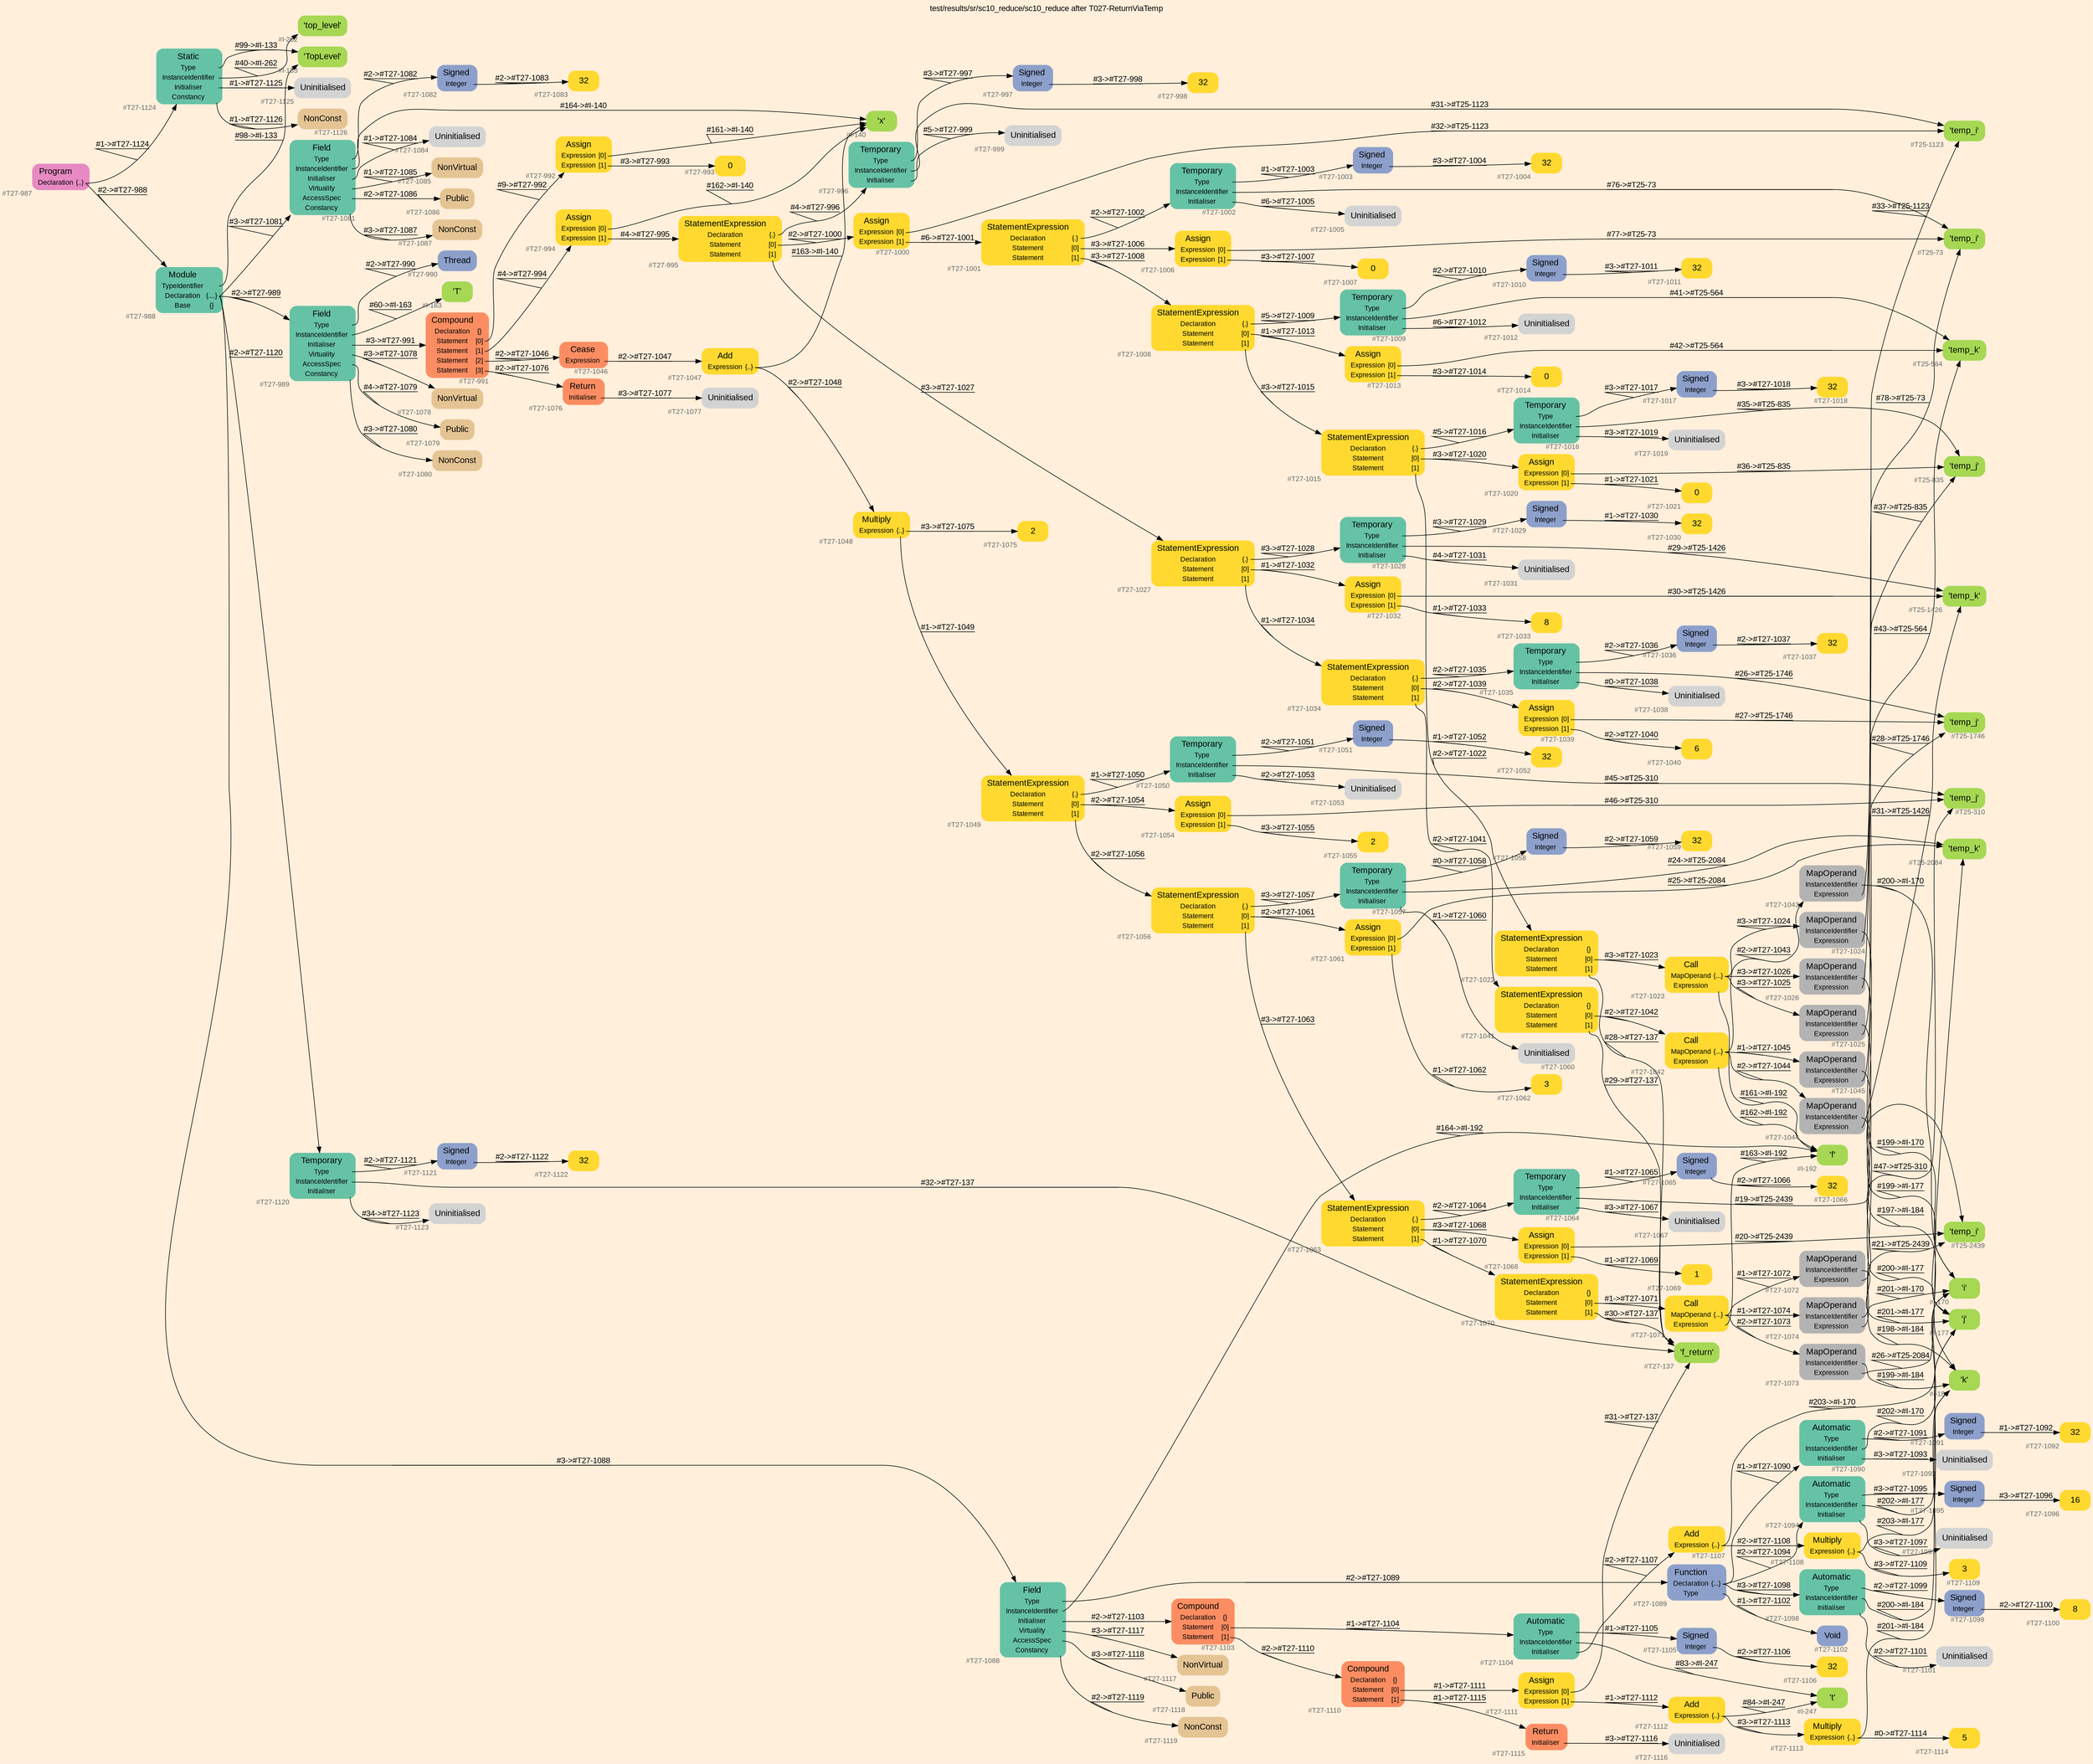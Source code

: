 digraph "test/results/sr/sc10_reduce/sc10_reduce after T027-ReturnViaTemp" {
label = "test/results/sr/sc10_reduce/sc10_reduce after T027-ReturnViaTemp"
labelloc = t
graph [
    rankdir = "LR"
    ranksep = 0.3
    bgcolor = antiquewhite1
    color = black
    fontcolor = black
    fontname = "Arial"
];
node [
    fontname = "Arial"
];
edge [
    fontname = "Arial"
];

// -------------------- node figure --------------------
// -------- block #T27-987 ----------
"#T27-987" [
    fillcolor = "/set28/4"
    xlabel = "#T27-987"
    fontsize = "12"
    fontcolor = grey40
    shape = "plaintext"
    label = <<TABLE BORDER="0" CELLBORDER="0" CELLSPACING="0">
     <TR><TD><FONT COLOR="black" POINT-SIZE="15">Program</FONT></TD></TR>
     <TR><TD><FONT COLOR="black" POINT-SIZE="12">Declaration</FONT></TD><TD PORT="port0"><FONT COLOR="black" POINT-SIZE="12">{..}</FONT></TD></TR>
    </TABLE>>
    style = "rounded,filled"
];

// -------- block #T27-988 ----------
"#T27-988" [
    fillcolor = "/set28/1"
    xlabel = "#T27-988"
    fontsize = "12"
    fontcolor = grey40
    shape = "plaintext"
    label = <<TABLE BORDER="0" CELLBORDER="0" CELLSPACING="0">
     <TR><TD><FONT COLOR="black" POINT-SIZE="15">Module</FONT></TD></TR>
     <TR><TD><FONT COLOR="black" POINT-SIZE="12">TypeIdentifier</FONT></TD><TD PORT="port0"></TD></TR>
     <TR><TD><FONT COLOR="black" POINT-SIZE="12">Declaration</FONT></TD><TD PORT="port1"><FONT COLOR="black" POINT-SIZE="12">{....}</FONT></TD></TR>
     <TR><TD><FONT COLOR="black" POINT-SIZE="12">Base</FONT></TD><TD PORT="port2"><FONT COLOR="black" POINT-SIZE="12">{}</FONT></TD></TR>
    </TABLE>>
    style = "rounded,filled"
];

// -------- block #I-133 ----------
"#I-133" [
    fillcolor = "/set28/5"
    xlabel = "#I-133"
    fontsize = "12"
    fontcolor = grey40
    shape = "plaintext"
    label = <<TABLE BORDER="0" CELLBORDER="0" CELLSPACING="0">
     <TR><TD><FONT COLOR="black" POINT-SIZE="15">'TopLevel'</FONT></TD></TR>
    </TABLE>>
    style = "rounded,filled"
];

// -------- block #T27-989 ----------
"#T27-989" [
    fillcolor = "/set28/1"
    xlabel = "#T27-989"
    fontsize = "12"
    fontcolor = grey40
    shape = "plaintext"
    label = <<TABLE BORDER="0" CELLBORDER="0" CELLSPACING="0">
     <TR><TD><FONT COLOR="black" POINT-SIZE="15">Field</FONT></TD></TR>
     <TR><TD><FONT COLOR="black" POINT-SIZE="12">Type</FONT></TD><TD PORT="port0"></TD></TR>
     <TR><TD><FONT COLOR="black" POINT-SIZE="12">InstanceIdentifier</FONT></TD><TD PORT="port1"></TD></TR>
     <TR><TD><FONT COLOR="black" POINT-SIZE="12">Initialiser</FONT></TD><TD PORT="port2"></TD></TR>
     <TR><TD><FONT COLOR="black" POINT-SIZE="12">Virtuality</FONT></TD><TD PORT="port3"></TD></TR>
     <TR><TD><FONT COLOR="black" POINT-SIZE="12">AccessSpec</FONT></TD><TD PORT="port4"></TD></TR>
     <TR><TD><FONT COLOR="black" POINT-SIZE="12">Constancy</FONT></TD><TD PORT="port5"></TD></TR>
    </TABLE>>
    style = "rounded,filled"
];

// -------- block #T27-990 ----------
"#T27-990" [
    fillcolor = "/set28/3"
    xlabel = "#T27-990"
    fontsize = "12"
    fontcolor = grey40
    shape = "plaintext"
    label = <<TABLE BORDER="0" CELLBORDER="0" CELLSPACING="0">
     <TR><TD><FONT COLOR="black" POINT-SIZE="15">Thread</FONT></TD></TR>
    </TABLE>>
    style = "rounded,filled"
];

// -------- block #I-163 ----------
"#I-163" [
    fillcolor = "/set28/5"
    xlabel = "#I-163"
    fontsize = "12"
    fontcolor = grey40
    shape = "plaintext"
    label = <<TABLE BORDER="0" CELLBORDER="0" CELLSPACING="0">
     <TR><TD><FONT COLOR="black" POINT-SIZE="15">'T'</FONT></TD></TR>
    </TABLE>>
    style = "rounded,filled"
];

// -------- block #T27-991 ----------
"#T27-991" [
    fillcolor = "/set28/2"
    xlabel = "#T27-991"
    fontsize = "12"
    fontcolor = grey40
    shape = "plaintext"
    label = <<TABLE BORDER="0" CELLBORDER="0" CELLSPACING="0">
     <TR><TD><FONT COLOR="black" POINT-SIZE="15">Compound</FONT></TD></TR>
     <TR><TD><FONT COLOR="black" POINT-SIZE="12">Declaration</FONT></TD><TD PORT="port0"><FONT COLOR="black" POINT-SIZE="12">{}</FONT></TD></TR>
     <TR><TD><FONT COLOR="black" POINT-SIZE="12">Statement</FONT></TD><TD PORT="port1"><FONT COLOR="black" POINT-SIZE="12">[0]</FONT></TD></TR>
     <TR><TD><FONT COLOR="black" POINT-SIZE="12">Statement</FONT></TD><TD PORT="port2"><FONT COLOR="black" POINT-SIZE="12">[1]</FONT></TD></TR>
     <TR><TD><FONT COLOR="black" POINT-SIZE="12">Statement</FONT></TD><TD PORT="port3"><FONT COLOR="black" POINT-SIZE="12">[2]</FONT></TD></TR>
     <TR><TD><FONT COLOR="black" POINT-SIZE="12">Statement</FONT></TD><TD PORT="port4"><FONT COLOR="black" POINT-SIZE="12">[3]</FONT></TD></TR>
    </TABLE>>
    style = "rounded,filled"
];

// -------- block #T27-992 ----------
"#T27-992" [
    fillcolor = "/set28/6"
    xlabel = "#T27-992"
    fontsize = "12"
    fontcolor = grey40
    shape = "plaintext"
    label = <<TABLE BORDER="0" CELLBORDER="0" CELLSPACING="0">
     <TR><TD><FONT COLOR="black" POINT-SIZE="15">Assign</FONT></TD></TR>
     <TR><TD><FONT COLOR="black" POINT-SIZE="12">Expression</FONT></TD><TD PORT="port0"><FONT COLOR="black" POINT-SIZE="12">[0]</FONT></TD></TR>
     <TR><TD><FONT COLOR="black" POINT-SIZE="12">Expression</FONT></TD><TD PORT="port1"><FONT COLOR="black" POINT-SIZE="12">[1]</FONT></TD></TR>
    </TABLE>>
    style = "rounded,filled"
];

// -------- block #I-140 ----------
"#I-140" [
    fillcolor = "/set28/5"
    xlabel = "#I-140"
    fontsize = "12"
    fontcolor = grey40
    shape = "plaintext"
    label = <<TABLE BORDER="0" CELLBORDER="0" CELLSPACING="0">
     <TR><TD><FONT COLOR="black" POINT-SIZE="15">'x'</FONT></TD></TR>
    </TABLE>>
    style = "rounded,filled"
];

// -------- block #T27-993 ----------
"#T27-993" [
    fillcolor = "/set28/6"
    xlabel = "#T27-993"
    fontsize = "12"
    fontcolor = grey40
    shape = "plaintext"
    label = <<TABLE BORDER="0" CELLBORDER="0" CELLSPACING="0">
     <TR><TD><FONT COLOR="black" POINT-SIZE="15">0</FONT></TD></TR>
    </TABLE>>
    style = "rounded,filled"
];

// -------- block #T27-994 ----------
"#T27-994" [
    fillcolor = "/set28/6"
    xlabel = "#T27-994"
    fontsize = "12"
    fontcolor = grey40
    shape = "plaintext"
    label = <<TABLE BORDER="0" CELLBORDER="0" CELLSPACING="0">
     <TR><TD><FONT COLOR="black" POINT-SIZE="15">Assign</FONT></TD></TR>
     <TR><TD><FONT COLOR="black" POINT-SIZE="12">Expression</FONT></TD><TD PORT="port0"><FONT COLOR="black" POINT-SIZE="12">[0]</FONT></TD></TR>
     <TR><TD><FONT COLOR="black" POINT-SIZE="12">Expression</FONT></TD><TD PORT="port1"><FONT COLOR="black" POINT-SIZE="12">[1]</FONT></TD></TR>
    </TABLE>>
    style = "rounded,filled"
];

// -------- block #T27-995 ----------
"#T27-995" [
    fillcolor = "/set28/6"
    xlabel = "#T27-995"
    fontsize = "12"
    fontcolor = grey40
    shape = "plaintext"
    label = <<TABLE BORDER="0" CELLBORDER="0" CELLSPACING="0">
     <TR><TD><FONT COLOR="black" POINT-SIZE="15">StatementExpression</FONT></TD></TR>
     <TR><TD><FONT COLOR="black" POINT-SIZE="12">Declaration</FONT></TD><TD PORT="port0"><FONT COLOR="black" POINT-SIZE="12">{.}</FONT></TD></TR>
     <TR><TD><FONT COLOR="black" POINT-SIZE="12">Statement</FONT></TD><TD PORT="port1"><FONT COLOR="black" POINT-SIZE="12">[0]</FONT></TD></TR>
     <TR><TD><FONT COLOR="black" POINT-SIZE="12">Statement</FONT></TD><TD PORT="port2"><FONT COLOR="black" POINT-SIZE="12">[1]</FONT></TD></TR>
    </TABLE>>
    style = "rounded,filled"
];

// -------- block #T27-996 ----------
"#T27-996" [
    fillcolor = "/set28/1"
    xlabel = "#T27-996"
    fontsize = "12"
    fontcolor = grey40
    shape = "plaintext"
    label = <<TABLE BORDER="0" CELLBORDER="0" CELLSPACING="0">
     <TR><TD><FONT COLOR="black" POINT-SIZE="15">Temporary</FONT></TD></TR>
     <TR><TD><FONT COLOR="black" POINT-SIZE="12">Type</FONT></TD><TD PORT="port0"></TD></TR>
     <TR><TD><FONT COLOR="black" POINT-SIZE="12">InstanceIdentifier</FONT></TD><TD PORT="port1"></TD></TR>
     <TR><TD><FONT COLOR="black" POINT-SIZE="12">Initialiser</FONT></TD><TD PORT="port2"></TD></TR>
    </TABLE>>
    style = "rounded,filled"
];

// -------- block #T27-997 ----------
"#T27-997" [
    fillcolor = "/set28/3"
    xlabel = "#T27-997"
    fontsize = "12"
    fontcolor = grey40
    shape = "plaintext"
    label = <<TABLE BORDER="0" CELLBORDER="0" CELLSPACING="0">
     <TR><TD><FONT COLOR="black" POINT-SIZE="15">Signed</FONT></TD></TR>
     <TR><TD><FONT COLOR="black" POINT-SIZE="12">Integer</FONT></TD><TD PORT="port0"></TD></TR>
    </TABLE>>
    style = "rounded,filled"
];

// -------- block #T27-998 ----------
"#T27-998" [
    fillcolor = "/set28/6"
    xlabel = "#T27-998"
    fontsize = "12"
    fontcolor = grey40
    shape = "plaintext"
    label = <<TABLE BORDER="0" CELLBORDER="0" CELLSPACING="0">
     <TR><TD><FONT COLOR="black" POINT-SIZE="15">32</FONT></TD></TR>
    </TABLE>>
    style = "rounded,filled"
];

// -------- block #T25-1123 ----------
"#T25-1123" [
    fillcolor = "/set28/5"
    xlabel = "#T25-1123"
    fontsize = "12"
    fontcolor = grey40
    shape = "plaintext"
    label = <<TABLE BORDER="0" CELLBORDER="0" CELLSPACING="0">
     <TR><TD><FONT COLOR="black" POINT-SIZE="15">'temp_i'</FONT></TD></TR>
    </TABLE>>
    style = "rounded,filled"
];

// -------- block #T27-999 ----------
"#T27-999" [
    xlabel = "#T27-999"
    fontsize = "12"
    fontcolor = grey40
    shape = "plaintext"
    label = <<TABLE BORDER="0" CELLBORDER="0" CELLSPACING="0">
     <TR><TD><FONT COLOR="black" POINT-SIZE="15">Uninitialised</FONT></TD></TR>
    </TABLE>>
    style = "rounded,filled"
];

// -------- block #T27-1000 ----------
"#T27-1000" [
    fillcolor = "/set28/6"
    xlabel = "#T27-1000"
    fontsize = "12"
    fontcolor = grey40
    shape = "plaintext"
    label = <<TABLE BORDER="0" CELLBORDER="0" CELLSPACING="0">
     <TR><TD><FONT COLOR="black" POINT-SIZE="15">Assign</FONT></TD></TR>
     <TR><TD><FONT COLOR="black" POINT-SIZE="12">Expression</FONT></TD><TD PORT="port0"><FONT COLOR="black" POINT-SIZE="12">[0]</FONT></TD></TR>
     <TR><TD><FONT COLOR="black" POINT-SIZE="12">Expression</FONT></TD><TD PORT="port1"><FONT COLOR="black" POINT-SIZE="12">[1]</FONT></TD></TR>
    </TABLE>>
    style = "rounded,filled"
];

// -------- block #T27-1001 ----------
"#T27-1001" [
    fillcolor = "/set28/6"
    xlabel = "#T27-1001"
    fontsize = "12"
    fontcolor = grey40
    shape = "plaintext"
    label = <<TABLE BORDER="0" CELLBORDER="0" CELLSPACING="0">
     <TR><TD><FONT COLOR="black" POINT-SIZE="15">StatementExpression</FONT></TD></TR>
     <TR><TD><FONT COLOR="black" POINT-SIZE="12">Declaration</FONT></TD><TD PORT="port0"><FONT COLOR="black" POINT-SIZE="12">{.}</FONT></TD></TR>
     <TR><TD><FONT COLOR="black" POINT-SIZE="12">Statement</FONT></TD><TD PORT="port1"><FONT COLOR="black" POINT-SIZE="12">[0]</FONT></TD></TR>
     <TR><TD><FONT COLOR="black" POINT-SIZE="12">Statement</FONT></TD><TD PORT="port2"><FONT COLOR="black" POINT-SIZE="12">[1]</FONT></TD></TR>
    </TABLE>>
    style = "rounded,filled"
];

// -------- block #T27-1002 ----------
"#T27-1002" [
    fillcolor = "/set28/1"
    xlabel = "#T27-1002"
    fontsize = "12"
    fontcolor = grey40
    shape = "plaintext"
    label = <<TABLE BORDER="0" CELLBORDER="0" CELLSPACING="0">
     <TR><TD><FONT COLOR="black" POINT-SIZE="15">Temporary</FONT></TD></TR>
     <TR><TD><FONT COLOR="black" POINT-SIZE="12">Type</FONT></TD><TD PORT="port0"></TD></TR>
     <TR><TD><FONT COLOR="black" POINT-SIZE="12">InstanceIdentifier</FONT></TD><TD PORT="port1"></TD></TR>
     <TR><TD><FONT COLOR="black" POINT-SIZE="12">Initialiser</FONT></TD><TD PORT="port2"></TD></TR>
    </TABLE>>
    style = "rounded,filled"
];

// -------- block #T27-1003 ----------
"#T27-1003" [
    fillcolor = "/set28/3"
    xlabel = "#T27-1003"
    fontsize = "12"
    fontcolor = grey40
    shape = "plaintext"
    label = <<TABLE BORDER="0" CELLBORDER="0" CELLSPACING="0">
     <TR><TD><FONT COLOR="black" POINT-SIZE="15">Signed</FONT></TD></TR>
     <TR><TD><FONT COLOR="black" POINT-SIZE="12">Integer</FONT></TD><TD PORT="port0"></TD></TR>
    </TABLE>>
    style = "rounded,filled"
];

// -------- block #T27-1004 ----------
"#T27-1004" [
    fillcolor = "/set28/6"
    xlabel = "#T27-1004"
    fontsize = "12"
    fontcolor = grey40
    shape = "plaintext"
    label = <<TABLE BORDER="0" CELLBORDER="0" CELLSPACING="0">
     <TR><TD><FONT COLOR="black" POINT-SIZE="15">32</FONT></TD></TR>
    </TABLE>>
    style = "rounded,filled"
];

// -------- block #T25-73 ----------
"#T25-73" [
    fillcolor = "/set28/5"
    xlabel = "#T25-73"
    fontsize = "12"
    fontcolor = grey40
    shape = "plaintext"
    label = <<TABLE BORDER="0" CELLBORDER="0" CELLSPACING="0">
     <TR><TD><FONT COLOR="black" POINT-SIZE="15">'temp_i'</FONT></TD></TR>
    </TABLE>>
    style = "rounded,filled"
];

// -------- block #T27-1005 ----------
"#T27-1005" [
    xlabel = "#T27-1005"
    fontsize = "12"
    fontcolor = grey40
    shape = "plaintext"
    label = <<TABLE BORDER="0" CELLBORDER="0" CELLSPACING="0">
     <TR><TD><FONT COLOR="black" POINT-SIZE="15">Uninitialised</FONT></TD></TR>
    </TABLE>>
    style = "rounded,filled"
];

// -------- block #T27-1006 ----------
"#T27-1006" [
    fillcolor = "/set28/6"
    xlabel = "#T27-1006"
    fontsize = "12"
    fontcolor = grey40
    shape = "plaintext"
    label = <<TABLE BORDER="0" CELLBORDER="0" CELLSPACING="0">
     <TR><TD><FONT COLOR="black" POINT-SIZE="15">Assign</FONT></TD></TR>
     <TR><TD><FONT COLOR="black" POINT-SIZE="12">Expression</FONT></TD><TD PORT="port0"><FONT COLOR="black" POINT-SIZE="12">[0]</FONT></TD></TR>
     <TR><TD><FONT COLOR="black" POINT-SIZE="12">Expression</FONT></TD><TD PORT="port1"><FONT COLOR="black" POINT-SIZE="12">[1]</FONT></TD></TR>
    </TABLE>>
    style = "rounded,filled"
];

// -------- block #T27-1007 ----------
"#T27-1007" [
    fillcolor = "/set28/6"
    xlabel = "#T27-1007"
    fontsize = "12"
    fontcolor = grey40
    shape = "plaintext"
    label = <<TABLE BORDER="0" CELLBORDER="0" CELLSPACING="0">
     <TR><TD><FONT COLOR="black" POINT-SIZE="15">0</FONT></TD></TR>
    </TABLE>>
    style = "rounded,filled"
];

// -------- block #T27-1008 ----------
"#T27-1008" [
    fillcolor = "/set28/6"
    xlabel = "#T27-1008"
    fontsize = "12"
    fontcolor = grey40
    shape = "plaintext"
    label = <<TABLE BORDER="0" CELLBORDER="0" CELLSPACING="0">
     <TR><TD><FONT COLOR="black" POINT-SIZE="15">StatementExpression</FONT></TD></TR>
     <TR><TD><FONT COLOR="black" POINT-SIZE="12">Declaration</FONT></TD><TD PORT="port0"><FONT COLOR="black" POINT-SIZE="12">{.}</FONT></TD></TR>
     <TR><TD><FONT COLOR="black" POINT-SIZE="12">Statement</FONT></TD><TD PORT="port1"><FONT COLOR="black" POINT-SIZE="12">[0]</FONT></TD></TR>
     <TR><TD><FONT COLOR="black" POINT-SIZE="12">Statement</FONT></TD><TD PORT="port2"><FONT COLOR="black" POINT-SIZE="12">[1]</FONT></TD></TR>
    </TABLE>>
    style = "rounded,filled"
];

// -------- block #T27-1009 ----------
"#T27-1009" [
    fillcolor = "/set28/1"
    xlabel = "#T27-1009"
    fontsize = "12"
    fontcolor = grey40
    shape = "plaintext"
    label = <<TABLE BORDER="0" CELLBORDER="0" CELLSPACING="0">
     <TR><TD><FONT COLOR="black" POINT-SIZE="15">Temporary</FONT></TD></TR>
     <TR><TD><FONT COLOR="black" POINT-SIZE="12">Type</FONT></TD><TD PORT="port0"></TD></TR>
     <TR><TD><FONT COLOR="black" POINT-SIZE="12">InstanceIdentifier</FONT></TD><TD PORT="port1"></TD></TR>
     <TR><TD><FONT COLOR="black" POINT-SIZE="12">Initialiser</FONT></TD><TD PORT="port2"></TD></TR>
    </TABLE>>
    style = "rounded,filled"
];

// -------- block #T27-1010 ----------
"#T27-1010" [
    fillcolor = "/set28/3"
    xlabel = "#T27-1010"
    fontsize = "12"
    fontcolor = grey40
    shape = "plaintext"
    label = <<TABLE BORDER="0" CELLBORDER="0" CELLSPACING="0">
     <TR><TD><FONT COLOR="black" POINT-SIZE="15">Signed</FONT></TD></TR>
     <TR><TD><FONT COLOR="black" POINT-SIZE="12">Integer</FONT></TD><TD PORT="port0"></TD></TR>
    </TABLE>>
    style = "rounded,filled"
];

// -------- block #T27-1011 ----------
"#T27-1011" [
    fillcolor = "/set28/6"
    xlabel = "#T27-1011"
    fontsize = "12"
    fontcolor = grey40
    shape = "plaintext"
    label = <<TABLE BORDER="0" CELLBORDER="0" CELLSPACING="0">
     <TR><TD><FONT COLOR="black" POINT-SIZE="15">32</FONT></TD></TR>
    </TABLE>>
    style = "rounded,filled"
];

// -------- block #T25-564 ----------
"#T25-564" [
    fillcolor = "/set28/5"
    xlabel = "#T25-564"
    fontsize = "12"
    fontcolor = grey40
    shape = "plaintext"
    label = <<TABLE BORDER="0" CELLBORDER="0" CELLSPACING="0">
     <TR><TD><FONT COLOR="black" POINT-SIZE="15">'temp_k'</FONT></TD></TR>
    </TABLE>>
    style = "rounded,filled"
];

// -------- block #T27-1012 ----------
"#T27-1012" [
    xlabel = "#T27-1012"
    fontsize = "12"
    fontcolor = grey40
    shape = "plaintext"
    label = <<TABLE BORDER="0" CELLBORDER="0" CELLSPACING="0">
     <TR><TD><FONT COLOR="black" POINT-SIZE="15">Uninitialised</FONT></TD></TR>
    </TABLE>>
    style = "rounded,filled"
];

// -------- block #T27-1013 ----------
"#T27-1013" [
    fillcolor = "/set28/6"
    xlabel = "#T27-1013"
    fontsize = "12"
    fontcolor = grey40
    shape = "plaintext"
    label = <<TABLE BORDER="0" CELLBORDER="0" CELLSPACING="0">
     <TR><TD><FONT COLOR="black" POINT-SIZE="15">Assign</FONT></TD></TR>
     <TR><TD><FONT COLOR="black" POINT-SIZE="12">Expression</FONT></TD><TD PORT="port0"><FONT COLOR="black" POINT-SIZE="12">[0]</FONT></TD></TR>
     <TR><TD><FONT COLOR="black" POINT-SIZE="12">Expression</FONT></TD><TD PORT="port1"><FONT COLOR="black" POINT-SIZE="12">[1]</FONT></TD></TR>
    </TABLE>>
    style = "rounded,filled"
];

// -------- block #T27-1014 ----------
"#T27-1014" [
    fillcolor = "/set28/6"
    xlabel = "#T27-1014"
    fontsize = "12"
    fontcolor = grey40
    shape = "plaintext"
    label = <<TABLE BORDER="0" CELLBORDER="0" CELLSPACING="0">
     <TR><TD><FONT COLOR="black" POINT-SIZE="15">0</FONT></TD></TR>
    </TABLE>>
    style = "rounded,filled"
];

// -------- block #T27-1015 ----------
"#T27-1015" [
    fillcolor = "/set28/6"
    xlabel = "#T27-1015"
    fontsize = "12"
    fontcolor = grey40
    shape = "plaintext"
    label = <<TABLE BORDER="0" CELLBORDER="0" CELLSPACING="0">
     <TR><TD><FONT COLOR="black" POINT-SIZE="15">StatementExpression</FONT></TD></TR>
     <TR><TD><FONT COLOR="black" POINT-SIZE="12">Declaration</FONT></TD><TD PORT="port0"><FONT COLOR="black" POINT-SIZE="12">{.}</FONT></TD></TR>
     <TR><TD><FONT COLOR="black" POINT-SIZE="12">Statement</FONT></TD><TD PORT="port1"><FONT COLOR="black" POINT-SIZE="12">[0]</FONT></TD></TR>
     <TR><TD><FONT COLOR="black" POINT-SIZE="12">Statement</FONT></TD><TD PORT="port2"><FONT COLOR="black" POINT-SIZE="12">[1]</FONT></TD></TR>
    </TABLE>>
    style = "rounded,filled"
];

// -------- block #T27-1016 ----------
"#T27-1016" [
    fillcolor = "/set28/1"
    xlabel = "#T27-1016"
    fontsize = "12"
    fontcolor = grey40
    shape = "plaintext"
    label = <<TABLE BORDER="0" CELLBORDER="0" CELLSPACING="0">
     <TR><TD><FONT COLOR="black" POINT-SIZE="15">Temporary</FONT></TD></TR>
     <TR><TD><FONT COLOR="black" POINT-SIZE="12">Type</FONT></TD><TD PORT="port0"></TD></TR>
     <TR><TD><FONT COLOR="black" POINT-SIZE="12">InstanceIdentifier</FONT></TD><TD PORT="port1"></TD></TR>
     <TR><TD><FONT COLOR="black" POINT-SIZE="12">Initialiser</FONT></TD><TD PORT="port2"></TD></TR>
    </TABLE>>
    style = "rounded,filled"
];

// -------- block #T27-1017 ----------
"#T27-1017" [
    fillcolor = "/set28/3"
    xlabel = "#T27-1017"
    fontsize = "12"
    fontcolor = grey40
    shape = "plaintext"
    label = <<TABLE BORDER="0" CELLBORDER="0" CELLSPACING="0">
     <TR><TD><FONT COLOR="black" POINT-SIZE="15">Signed</FONT></TD></TR>
     <TR><TD><FONT COLOR="black" POINT-SIZE="12">Integer</FONT></TD><TD PORT="port0"></TD></TR>
    </TABLE>>
    style = "rounded,filled"
];

// -------- block #T27-1018 ----------
"#T27-1018" [
    fillcolor = "/set28/6"
    xlabel = "#T27-1018"
    fontsize = "12"
    fontcolor = grey40
    shape = "plaintext"
    label = <<TABLE BORDER="0" CELLBORDER="0" CELLSPACING="0">
     <TR><TD><FONT COLOR="black" POINT-SIZE="15">32</FONT></TD></TR>
    </TABLE>>
    style = "rounded,filled"
];

// -------- block #T25-835 ----------
"#T25-835" [
    fillcolor = "/set28/5"
    xlabel = "#T25-835"
    fontsize = "12"
    fontcolor = grey40
    shape = "plaintext"
    label = <<TABLE BORDER="0" CELLBORDER="0" CELLSPACING="0">
     <TR><TD><FONT COLOR="black" POINT-SIZE="15">'temp_j'</FONT></TD></TR>
    </TABLE>>
    style = "rounded,filled"
];

// -------- block #T27-1019 ----------
"#T27-1019" [
    xlabel = "#T27-1019"
    fontsize = "12"
    fontcolor = grey40
    shape = "plaintext"
    label = <<TABLE BORDER="0" CELLBORDER="0" CELLSPACING="0">
     <TR><TD><FONT COLOR="black" POINT-SIZE="15">Uninitialised</FONT></TD></TR>
    </TABLE>>
    style = "rounded,filled"
];

// -------- block #T27-1020 ----------
"#T27-1020" [
    fillcolor = "/set28/6"
    xlabel = "#T27-1020"
    fontsize = "12"
    fontcolor = grey40
    shape = "plaintext"
    label = <<TABLE BORDER="0" CELLBORDER="0" CELLSPACING="0">
     <TR><TD><FONT COLOR="black" POINT-SIZE="15">Assign</FONT></TD></TR>
     <TR><TD><FONT COLOR="black" POINT-SIZE="12">Expression</FONT></TD><TD PORT="port0"><FONT COLOR="black" POINT-SIZE="12">[0]</FONT></TD></TR>
     <TR><TD><FONT COLOR="black" POINT-SIZE="12">Expression</FONT></TD><TD PORT="port1"><FONT COLOR="black" POINT-SIZE="12">[1]</FONT></TD></TR>
    </TABLE>>
    style = "rounded,filled"
];

// -------- block #T27-1021 ----------
"#T27-1021" [
    fillcolor = "/set28/6"
    xlabel = "#T27-1021"
    fontsize = "12"
    fontcolor = grey40
    shape = "plaintext"
    label = <<TABLE BORDER="0" CELLBORDER="0" CELLSPACING="0">
     <TR><TD><FONT COLOR="black" POINT-SIZE="15">0</FONT></TD></TR>
    </TABLE>>
    style = "rounded,filled"
];

// -------- block #T27-1022 ----------
"#T27-1022" [
    fillcolor = "/set28/6"
    xlabel = "#T27-1022"
    fontsize = "12"
    fontcolor = grey40
    shape = "plaintext"
    label = <<TABLE BORDER="0" CELLBORDER="0" CELLSPACING="0">
     <TR><TD><FONT COLOR="black" POINT-SIZE="15">StatementExpression</FONT></TD></TR>
     <TR><TD><FONT COLOR="black" POINT-SIZE="12">Declaration</FONT></TD><TD PORT="port0"><FONT COLOR="black" POINT-SIZE="12">{}</FONT></TD></TR>
     <TR><TD><FONT COLOR="black" POINT-SIZE="12">Statement</FONT></TD><TD PORT="port1"><FONT COLOR="black" POINT-SIZE="12">[0]</FONT></TD></TR>
     <TR><TD><FONT COLOR="black" POINT-SIZE="12">Statement</FONT></TD><TD PORT="port2"><FONT COLOR="black" POINT-SIZE="12">[1]</FONT></TD></TR>
    </TABLE>>
    style = "rounded,filled"
];

// -------- block #T27-1023 ----------
"#T27-1023" [
    fillcolor = "/set28/6"
    xlabel = "#T27-1023"
    fontsize = "12"
    fontcolor = grey40
    shape = "plaintext"
    label = <<TABLE BORDER="0" CELLBORDER="0" CELLSPACING="0">
     <TR><TD><FONT COLOR="black" POINT-SIZE="15">Call</FONT></TD></TR>
     <TR><TD><FONT COLOR="black" POINT-SIZE="12">MapOperand</FONT></TD><TD PORT="port0"><FONT COLOR="black" POINT-SIZE="12">{...}</FONT></TD></TR>
     <TR><TD><FONT COLOR="black" POINT-SIZE="12">Expression</FONT></TD><TD PORT="port1"></TD></TR>
    </TABLE>>
    style = "rounded,filled"
];

// -------- block #T27-1024 ----------
"#T27-1024" [
    fillcolor = "/set28/8"
    xlabel = "#T27-1024"
    fontsize = "12"
    fontcolor = grey40
    shape = "plaintext"
    label = <<TABLE BORDER="0" CELLBORDER="0" CELLSPACING="0">
     <TR><TD><FONT COLOR="black" POINT-SIZE="15">MapOperand</FONT></TD></TR>
     <TR><TD><FONT COLOR="black" POINT-SIZE="12">InstanceIdentifier</FONT></TD><TD PORT="port0"></TD></TR>
     <TR><TD><FONT COLOR="black" POINT-SIZE="12">Expression</FONT></TD><TD PORT="port1"></TD></TR>
    </TABLE>>
    style = "rounded,filled"
];

// -------- block #I-170 ----------
"#I-170" [
    fillcolor = "/set28/5"
    xlabel = "#I-170"
    fontsize = "12"
    fontcolor = grey40
    shape = "plaintext"
    label = <<TABLE BORDER="0" CELLBORDER="0" CELLSPACING="0">
     <TR><TD><FONT COLOR="black" POINT-SIZE="15">'i'</FONT></TD></TR>
    </TABLE>>
    style = "rounded,filled"
];

// -------- block #T27-1025 ----------
"#T27-1025" [
    fillcolor = "/set28/8"
    xlabel = "#T27-1025"
    fontsize = "12"
    fontcolor = grey40
    shape = "plaintext"
    label = <<TABLE BORDER="0" CELLBORDER="0" CELLSPACING="0">
     <TR><TD><FONT COLOR="black" POINT-SIZE="15">MapOperand</FONT></TD></TR>
     <TR><TD><FONT COLOR="black" POINT-SIZE="12">InstanceIdentifier</FONT></TD><TD PORT="port0"></TD></TR>
     <TR><TD><FONT COLOR="black" POINT-SIZE="12">Expression</FONT></TD><TD PORT="port1"></TD></TR>
    </TABLE>>
    style = "rounded,filled"
];

// -------- block #I-184 ----------
"#I-184" [
    fillcolor = "/set28/5"
    xlabel = "#I-184"
    fontsize = "12"
    fontcolor = grey40
    shape = "plaintext"
    label = <<TABLE BORDER="0" CELLBORDER="0" CELLSPACING="0">
     <TR><TD><FONT COLOR="black" POINT-SIZE="15">'k'</FONT></TD></TR>
    </TABLE>>
    style = "rounded,filled"
];

// -------- block #T27-1026 ----------
"#T27-1026" [
    fillcolor = "/set28/8"
    xlabel = "#T27-1026"
    fontsize = "12"
    fontcolor = grey40
    shape = "plaintext"
    label = <<TABLE BORDER="0" CELLBORDER="0" CELLSPACING="0">
     <TR><TD><FONT COLOR="black" POINT-SIZE="15">MapOperand</FONT></TD></TR>
     <TR><TD><FONT COLOR="black" POINT-SIZE="12">InstanceIdentifier</FONT></TD><TD PORT="port0"></TD></TR>
     <TR><TD><FONT COLOR="black" POINT-SIZE="12">Expression</FONT></TD><TD PORT="port1"></TD></TR>
    </TABLE>>
    style = "rounded,filled"
];

// -------- block #I-177 ----------
"#I-177" [
    fillcolor = "/set28/5"
    xlabel = "#I-177"
    fontsize = "12"
    fontcolor = grey40
    shape = "plaintext"
    label = <<TABLE BORDER="0" CELLBORDER="0" CELLSPACING="0">
     <TR><TD><FONT COLOR="black" POINT-SIZE="15">'j'</FONT></TD></TR>
    </TABLE>>
    style = "rounded,filled"
];

// -------- block #I-192 ----------
"#I-192" [
    fillcolor = "/set28/5"
    xlabel = "#I-192"
    fontsize = "12"
    fontcolor = grey40
    shape = "plaintext"
    label = <<TABLE BORDER="0" CELLBORDER="0" CELLSPACING="0">
     <TR><TD><FONT COLOR="black" POINT-SIZE="15">'f'</FONT></TD></TR>
    </TABLE>>
    style = "rounded,filled"
];

// -------- block #T27-137 ----------
"#T27-137" [
    fillcolor = "/set28/5"
    xlabel = "#T27-137"
    fontsize = "12"
    fontcolor = grey40
    shape = "plaintext"
    label = <<TABLE BORDER="0" CELLBORDER="0" CELLSPACING="0">
     <TR><TD><FONT COLOR="black" POINT-SIZE="15">'f_return'</FONT></TD></TR>
    </TABLE>>
    style = "rounded,filled"
];

// -------- block #T27-1027 ----------
"#T27-1027" [
    fillcolor = "/set28/6"
    xlabel = "#T27-1027"
    fontsize = "12"
    fontcolor = grey40
    shape = "plaintext"
    label = <<TABLE BORDER="0" CELLBORDER="0" CELLSPACING="0">
     <TR><TD><FONT COLOR="black" POINT-SIZE="15">StatementExpression</FONT></TD></TR>
     <TR><TD><FONT COLOR="black" POINT-SIZE="12">Declaration</FONT></TD><TD PORT="port0"><FONT COLOR="black" POINT-SIZE="12">{.}</FONT></TD></TR>
     <TR><TD><FONT COLOR="black" POINT-SIZE="12">Statement</FONT></TD><TD PORT="port1"><FONT COLOR="black" POINT-SIZE="12">[0]</FONT></TD></TR>
     <TR><TD><FONT COLOR="black" POINT-SIZE="12">Statement</FONT></TD><TD PORT="port2"><FONT COLOR="black" POINT-SIZE="12">[1]</FONT></TD></TR>
    </TABLE>>
    style = "rounded,filled"
];

// -------- block #T27-1028 ----------
"#T27-1028" [
    fillcolor = "/set28/1"
    xlabel = "#T27-1028"
    fontsize = "12"
    fontcolor = grey40
    shape = "plaintext"
    label = <<TABLE BORDER="0" CELLBORDER="0" CELLSPACING="0">
     <TR><TD><FONT COLOR="black" POINT-SIZE="15">Temporary</FONT></TD></TR>
     <TR><TD><FONT COLOR="black" POINT-SIZE="12">Type</FONT></TD><TD PORT="port0"></TD></TR>
     <TR><TD><FONT COLOR="black" POINT-SIZE="12">InstanceIdentifier</FONT></TD><TD PORT="port1"></TD></TR>
     <TR><TD><FONT COLOR="black" POINT-SIZE="12">Initialiser</FONT></TD><TD PORT="port2"></TD></TR>
    </TABLE>>
    style = "rounded,filled"
];

// -------- block #T27-1029 ----------
"#T27-1029" [
    fillcolor = "/set28/3"
    xlabel = "#T27-1029"
    fontsize = "12"
    fontcolor = grey40
    shape = "plaintext"
    label = <<TABLE BORDER="0" CELLBORDER="0" CELLSPACING="0">
     <TR><TD><FONT COLOR="black" POINT-SIZE="15">Signed</FONT></TD></TR>
     <TR><TD><FONT COLOR="black" POINT-SIZE="12">Integer</FONT></TD><TD PORT="port0"></TD></TR>
    </TABLE>>
    style = "rounded,filled"
];

// -------- block #T27-1030 ----------
"#T27-1030" [
    fillcolor = "/set28/6"
    xlabel = "#T27-1030"
    fontsize = "12"
    fontcolor = grey40
    shape = "plaintext"
    label = <<TABLE BORDER="0" CELLBORDER="0" CELLSPACING="0">
     <TR><TD><FONT COLOR="black" POINT-SIZE="15">32</FONT></TD></TR>
    </TABLE>>
    style = "rounded,filled"
];

// -------- block #T25-1426 ----------
"#T25-1426" [
    fillcolor = "/set28/5"
    xlabel = "#T25-1426"
    fontsize = "12"
    fontcolor = grey40
    shape = "plaintext"
    label = <<TABLE BORDER="0" CELLBORDER="0" CELLSPACING="0">
     <TR><TD><FONT COLOR="black" POINT-SIZE="15">'temp_k'</FONT></TD></TR>
    </TABLE>>
    style = "rounded,filled"
];

// -------- block #T27-1031 ----------
"#T27-1031" [
    xlabel = "#T27-1031"
    fontsize = "12"
    fontcolor = grey40
    shape = "plaintext"
    label = <<TABLE BORDER="0" CELLBORDER="0" CELLSPACING="0">
     <TR><TD><FONT COLOR="black" POINT-SIZE="15">Uninitialised</FONT></TD></TR>
    </TABLE>>
    style = "rounded,filled"
];

// -------- block #T27-1032 ----------
"#T27-1032" [
    fillcolor = "/set28/6"
    xlabel = "#T27-1032"
    fontsize = "12"
    fontcolor = grey40
    shape = "plaintext"
    label = <<TABLE BORDER="0" CELLBORDER="0" CELLSPACING="0">
     <TR><TD><FONT COLOR="black" POINT-SIZE="15">Assign</FONT></TD></TR>
     <TR><TD><FONT COLOR="black" POINT-SIZE="12">Expression</FONT></TD><TD PORT="port0"><FONT COLOR="black" POINT-SIZE="12">[0]</FONT></TD></TR>
     <TR><TD><FONT COLOR="black" POINT-SIZE="12">Expression</FONT></TD><TD PORT="port1"><FONT COLOR="black" POINT-SIZE="12">[1]</FONT></TD></TR>
    </TABLE>>
    style = "rounded,filled"
];

// -------- block #T27-1033 ----------
"#T27-1033" [
    fillcolor = "/set28/6"
    xlabel = "#T27-1033"
    fontsize = "12"
    fontcolor = grey40
    shape = "plaintext"
    label = <<TABLE BORDER="0" CELLBORDER="0" CELLSPACING="0">
     <TR><TD><FONT COLOR="black" POINT-SIZE="15">8</FONT></TD></TR>
    </TABLE>>
    style = "rounded,filled"
];

// -------- block #T27-1034 ----------
"#T27-1034" [
    fillcolor = "/set28/6"
    xlabel = "#T27-1034"
    fontsize = "12"
    fontcolor = grey40
    shape = "plaintext"
    label = <<TABLE BORDER="0" CELLBORDER="0" CELLSPACING="0">
     <TR><TD><FONT COLOR="black" POINT-SIZE="15">StatementExpression</FONT></TD></TR>
     <TR><TD><FONT COLOR="black" POINT-SIZE="12">Declaration</FONT></TD><TD PORT="port0"><FONT COLOR="black" POINT-SIZE="12">{.}</FONT></TD></TR>
     <TR><TD><FONT COLOR="black" POINT-SIZE="12">Statement</FONT></TD><TD PORT="port1"><FONT COLOR="black" POINT-SIZE="12">[0]</FONT></TD></TR>
     <TR><TD><FONT COLOR="black" POINT-SIZE="12">Statement</FONT></TD><TD PORT="port2"><FONT COLOR="black" POINT-SIZE="12">[1]</FONT></TD></TR>
    </TABLE>>
    style = "rounded,filled"
];

// -------- block #T27-1035 ----------
"#T27-1035" [
    fillcolor = "/set28/1"
    xlabel = "#T27-1035"
    fontsize = "12"
    fontcolor = grey40
    shape = "plaintext"
    label = <<TABLE BORDER="0" CELLBORDER="0" CELLSPACING="0">
     <TR><TD><FONT COLOR="black" POINT-SIZE="15">Temporary</FONT></TD></TR>
     <TR><TD><FONT COLOR="black" POINT-SIZE="12">Type</FONT></TD><TD PORT="port0"></TD></TR>
     <TR><TD><FONT COLOR="black" POINT-SIZE="12">InstanceIdentifier</FONT></TD><TD PORT="port1"></TD></TR>
     <TR><TD><FONT COLOR="black" POINT-SIZE="12">Initialiser</FONT></TD><TD PORT="port2"></TD></TR>
    </TABLE>>
    style = "rounded,filled"
];

// -------- block #T27-1036 ----------
"#T27-1036" [
    fillcolor = "/set28/3"
    xlabel = "#T27-1036"
    fontsize = "12"
    fontcolor = grey40
    shape = "plaintext"
    label = <<TABLE BORDER="0" CELLBORDER="0" CELLSPACING="0">
     <TR><TD><FONT COLOR="black" POINT-SIZE="15">Signed</FONT></TD></TR>
     <TR><TD><FONT COLOR="black" POINT-SIZE="12">Integer</FONT></TD><TD PORT="port0"></TD></TR>
    </TABLE>>
    style = "rounded,filled"
];

// -------- block #T27-1037 ----------
"#T27-1037" [
    fillcolor = "/set28/6"
    xlabel = "#T27-1037"
    fontsize = "12"
    fontcolor = grey40
    shape = "plaintext"
    label = <<TABLE BORDER="0" CELLBORDER="0" CELLSPACING="0">
     <TR><TD><FONT COLOR="black" POINT-SIZE="15">32</FONT></TD></TR>
    </TABLE>>
    style = "rounded,filled"
];

// -------- block #T25-1746 ----------
"#T25-1746" [
    fillcolor = "/set28/5"
    xlabel = "#T25-1746"
    fontsize = "12"
    fontcolor = grey40
    shape = "plaintext"
    label = <<TABLE BORDER="0" CELLBORDER="0" CELLSPACING="0">
     <TR><TD><FONT COLOR="black" POINT-SIZE="15">'temp_j'</FONT></TD></TR>
    </TABLE>>
    style = "rounded,filled"
];

// -------- block #T27-1038 ----------
"#T27-1038" [
    xlabel = "#T27-1038"
    fontsize = "12"
    fontcolor = grey40
    shape = "plaintext"
    label = <<TABLE BORDER="0" CELLBORDER="0" CELLSPACING="0">
     <TR><TD><FONT COLOR="black" POINT-SIZE="15">Uninitialised</FONT></TD></TR>
    </TABLE>>
    style = "rounded,filled"
];

// -------- block #T27-1039 ----------
"#T27-1039" [
    fillcolor = "/set28/6"
    xlabel = "#T27-1039"
    fontsize = "12"
    fontcolor = grey40
    shape = "plaintext"
    label = <<TABLE BORDER="0" CELLBORDER="0" CELLSPACING="0">
     <TR><TD><FONT COLOR="black" POINT-SIZE="15">Assign</FONT></TD></TR>
     <TR><TD><FONT COLOR="black" POINT-SIZE="12">Expression</FONT></TD><TD PORT="port0"><FONT COLOR="black" POINT-SIZE="12">[0]</FONT></TD></TR>
     <TR><TD><FONT COLOR="black" POINT-SIZE="12">Expression</FONT></TD><TD PORT="port1"><FONT COLOR="black" POINT-SIZE="12">[1]</FONT></TD></TR>
    </TABLE>>
    style = "rounded,filled"
];

// -------- block #T27-1040 ----------
"#T27-1040" [
    fillcolor = "/set28/6"
    xlabel = "#T27-1040"
    fontsize = "12"
    fontcolor = grey40
    shape = "plaintext"
    label = <<TABLE BORDER="0" CELLBORDER="0" CELLSPACING="0">
     <TR><TD><FONT COLOR="black" POINT-SIZE="15">6</FONT></TD></TR>
    </TABLE>>
    style = "rounded,filled"
];

// -------- block #T27-1041 ----------
"#T27-1041" [
    fillcolor = "/set28/6"
    xlabel = "#T27-1041"
    fontsize = "12"
    fontcolor = grey40
    shape = "plaintext"
    label = <<TABLE BORDER="0" CELLBORDER="0" CELLSPACING="0">
     <TR><TD><FONT COLOR="black" POINT-SIZE="15">StatementExpression</FONT></TD></TR>
     <TR><TD><FONT COLOR="black" POINT-SIZE="12">Declaration</FONT></TD><TD PORT="port0"><FONT COLOR="black" POINT-SIZE="12">{}</FONT></TD></TR>
     <TR><TD><FONT COLOR="black" POINT-SIZE="12">Statement</FONT></TD><TD PORT="port1"><FONT COLOR="black" POINT-SIZE="12">[0]</FONT></TD></TR>
     <TR><TD><FONT COLOR="black" POINT-SIZE="12">Statement</FONT></TD><TD PORT="port2"><FONT COLOR="black" POINT-SIZE="12">[1]</FONT></TD></TR>
    </TABLE>>
    style = "rounded,filled"
];

// -------- block #T27-1042 ----------
"#T27-1042" [
    fillcolor = "/set28/6"
    xlabel = "#T27-1042"
    fontsize = "12"
    fontcolor = grey40
    shape = "plaintext"
    label = <<TABLE BORDER="0" CELLBORDER="0" CELLSPACING="0">
     <TR><TD><FONT COLOR="black" POINT-SIZE="15">Call</FONT></TD></TR>
     <TR><TD><FONT COLOR="black" POINT-SIZE="12">MapOperand</FONT></TD><TD PORT="port0"><FONT COLOR="black" POINT-SIZE="12">{...}</FONT></TD></TR>
     <TR><TD><FONT COLOR="black" POINT-SIZE="12">Expression</FONT></TD><TD PORT="port1"></TD></TR>
    </TABLE>>
    style = "rounded,filled"
];

// -------- block #T27-1043 ----------
"#T27-1043" [
    fillcolor = "/set28/8"
    xlabel = "#T27-1043"
    fontsize = "12"
    fontcolor = grey40
    shape = "plaintext"
    label = <<TABLE BORDER="0" CELLBORDER="0" CELLSPACING="0">
     <TR><TD><FONT COLOR="black" POINT-SIZE="15">MapOperand</FONT></TD></TR>
     <TR><TD><FONT COLOR="black" POINT-SIZE="12">InstanceIdentifier</FONT></TD><TD PORT="port0"></TD></TR>
     <TR><TD><FONT COLOR="black" POINT-SIZE="12">Expression</FONT></TD><TD PORT="port1"></TD></TR>
    </TABLE>>
    style = "rounded,filled"
];

// -------- block #T27-1044 ----------
"#T27-1044" [
    fillcolor = "/set28/8"
    xlabel = "#T27-1044"
    fontsize = "12"
    fontcolor = grey40
    shape = "plaintext"
    label = <<TABLE BORDER="0" CELLBORDER="0" CELLSPACING="0">
     <TR><TD><FONT COLOR="black" POINT-SIZE="15">MapOperand</FONT></TD></TR>
     <TR><TD><FONT COLOR="black" POINT-SIZE="12">InstanceIdentifier</FONT></TD><TD PORT="port0"></TD></TR>
     <TR><TD><FONT COLOR="black" POINT-SIZE="12">Expression</FONT></TD><TD PORT="port1"></TD></TR>
    </TABLE>>
    style = "rounded,filled"
];

// -------- block #T27-1045 ----------
"#T27-1045" [
    fillcolor = "/set28/8"
    xlabel = "#T27-1045"
    fontsize = "12"
    fontcolor = grey40
    shape = "plaintext"
    label = <<TABLE BORDER="0" CELLBORDER="0" CELLSPACING="0">
     <TR><TD><FONT COLOR="black" POINT-SIZE="15">MapOperand</FONT></TD></TR>
     <TR><TD><FONT COLOR="black" POINT-SIZE="12">InstanceIdentifier</FONT></TD><TD PORT="port0"></TD></TR>
     <TR><TD><FONT COLOR="black" POINT-SIZE="12">Expression</FONT></TD><TD PORT="port1"></TD></TR>
    </TABLE>>
    style = "rounded,filled"
];

// -------- block #T27-1046 ----------
"#T27-1046" [
    fillcolor = "/set28/2"
    xlabel = "#T27-1046"
    fontsize = "12"
    fontcolor = grey40
    shape = "plaintext"
    label = <<TABLE BORDER="0" CELLBORDER="0" CELLSPACING="0">
     <TR><TD><FONT COLOR="black" POINT-SIZE="15">Cease</FONT></TD></TR>
     <TR><TD><FONT COLOR="black" POINT-SIZE="12">Expression</FONT></TD><TD PORT="port0"></TD></TR>
    </TABLE>>
    style = "rounded,filled"
];

// -------- block #T27-1047 ----------
"#T27-1047" [
    fillcolor = "/set28/6"
    xlabel = "#T27-1047"
    fontsize = "12"
    fontcolor = grey40
    shape = "plaintext"
    label = <<TABLE BORDER="0" CELLBORDER="0" CELLSPACING="0">
     <TR><TD><FONT COLOR="black" POINT-SIZE="15">Add</FONT></TD></TR>
     <TR><TD><FONT COLOR="black" POINT-SIZE="12">Expression</FONT></TD><TD PORT="port0"><FONT COLOR="black" POINT-SIZE="12">{..}</FONT></TD></TR>
    </TABLE>>
    style = "rounded,filled"
];

// -------- block #T27-1048 ----------
"#T27-1048" [
    fillcolor = "/set28/6"
    xlabel = "#T27-1048"
    fontsize = "12"
    fontcolor = grey40
    shape = "plaintext"
    label = <<TABLE BORDER="0" CELLBORDER="0" CELLSPACING="0">
     <TR><TD><FONT COLOR="black" POINT-SIZE="15">Multiply</FONT></TD></TR>
     <TR><TD><FONT COLOR="black" POINT-SIZE="12">Expression</FONT></TD><TD PORT="port0"><FONT COLOR="black" POINT-SIZE="12">{..}</FONT></TD></TR>
    </TABLE>>
    style = "rounded,filled"
];

// -------- block #T27-1049 ----------
"#T27-1049" [
    fillcolor = "/set28/6"
    xlabel = "#T27-1049"
    fontsize = "12"
    fontcolor = grey40
    shape = "plaintext"
    label = <<TABLE BORDER="0" CELLBORDER="0" CELLSPACING="0">
     <TR><TD><FONT COLOR="black" POINT-SIZE="15">StatementExpression</FONT></TD></TR>
     <TR><TD><FONT COLOR="black" POINT-SIZE="12">Declaration</FONT></TD><TD PORT="port0"><FONT COLOR="black" POINT-SIZE="12">{.}</FONT></TD></TR>
     <TR><TD><FONT COLOR="black" POINT-SIZE="12">Statement</FONT></TD><TD PORT="port1"><FONT COLOR="black" POINT-SIZE="12">[0]</FONT></TD></TR>
     <TR><TD><FONT COLOR="black" POINT-SIZE="12">Statement</FONT></TD><TD PORT="port2"><FONT COLOR="black" POINT-SIZE="12">[1]</FONT></TD></TR>
    </TABLE>>
    style = "rounded,filled"
];

// -------- block #T27-1050 ----------
"#T27-1050" [
    fillcolor = "/set28/1"
    xlabel = "#T27-1050"
    fontsize = "12"
    fontcolor = grey40
    shape = "plaintext"
    label = <<TABLE BORDER="0" CELLBORDER="0" CELLSPACING="0">
     <TR><TD><FONT COLOR="black" POINT-SIZE="15">Temporary</FONT></TD></TR>
     <TR><TD><FONT COLOR="black" POINT-SIZE="12">Type</FONT></TD><TD PORT="port0"></TD></TR>
     <TR><TD><FONT COLOR="black" POINT-SIZE="12">InstanceIdentifier</FONT></TD><TD PORT="port1"></TD></TR>
     <TR><TD><FONT COLOR="black" POINT-SIZE="12">Initialiser</FONT></TD><TD PORT="port2"></TD></TR>
    </TABLE>>
    style = "rounded,filled"
];

// -------- block #T27-1051 ----------
"#T27-1051" [
    fillcolor = "/set28/3"
    xlabel = "#T27-1051"
    fontsize = "12"
    fontcolor = grey40
    shape = "plaintext"
    label = <<TABLE BORDER="0" CELLBORDER="0" CELLSPACING="0">
     <TR><TD><FONT COLOR="black" POINT-SIZE="15">Signed</FONT></TD></TR>
     <TR><TD><FONT COLOR="black" POINT-SIZE="12">Integer</FONT></TD><TD PORT="port0"></TD></TR>
    </TABLE>>
    style = "rounded,filled"
];

// -------- block #T27-1052 ----------
"#T27-1052" [
    fillcolor = "/set28/6"
    xlabel = "#T27-1052"
    fontsize = "12"
    fontcolor = grey40
    shape = "plaintext"
    label = <<TABLE BORDER="0" CELLBORDER="0" CELLSPACING="0">
     <TR><TD><FONT COLOR="black" POINT-SIZE="15">32</FONT></TD></TR>
    </TABLE>>
    style = "rounded,filled"
];

// -------- block #T25-310 ----------
"#T25-310" [
    fillcolor = "/set28/5"
    xlabel = "#T25-310"
    fontsize = "12"
    fontcolor = grey40
    shape = "plaintext"
    label = <<TABLE BORDER="0" CELLBORDER="0" CELLSPACING="0">
     <TR><TD><FONT COLOR="black" POINT-SIZE="15">'temp_j'</FONT></TD></TR>
    </TABLE>>
    style = "rounded,filled"
];

// -------- block #T27-1053 ----------
"#T27-1053" [
    xlabel = "#T27-1053"
    fontsize = "12"
    fontcolor = grey40
    shape = "plaintext"
    label = <<TABLE BORDER="0" CELLBORDER="0" CELLSPACING="0">
     <TR><TD><FONT COLOR="black" POINT-SIZE="15">Uninitialised</FONT></TD></TR>
    </TABLE>>
    style = "rounded,filled"
];

// -------- block #T27-1054 ----------
"#T27-1054" [
    fillcolor = "/set28/6"
    xlabel = "#T27-1054"
    fontsize = "12"
    fontcolor = grey40
    shape = "plaintext"
    label = <<TABLE BORDER="0" CELLBORDER="0" CELLSPACING="0">
     <TR><TD><FONT COLOR="black" POINT-SIZE="15">Assign</FONT></TD></TR>
     <TR><TD><FONT COLOR="black" POINT-SIZE="12">Expression</FONT></TD><TD PORT="port0"><FONT COLOR="black" POINT-SIZE="12">[0]</FONT></TD></TR>
     <TR><TD><FONT COLOR="black" POINT-SIZE="12">Expression</FONT></TD><TD PORT="port1"><FONT COLOR="black" POINT-SIZE="12">[1]</FONT></TD></TR>
    </TABLE>>
    style = "rounded,filled"
];

// -------- block #T27-1055 ----------
"#T27-1055" [
    fillcolor = "/set28/6"
    xlabel = "#T27-1055"
    fontsize = "12"
    fontcolor = grey40
    shape = "plaintext"
    label = <<TABLE BORDER="0" CELLBORDER="0" CELLSPACING="0">
     <TR><TD><FONT COLOR="black" POINT-SIZE="15">2</FONT></TD></TR>
    </TABLE>>
    style = "rounded,filled"
];

// -------- block #T27-1056 ----------
"#T27-1056" [
    fillcolor = "/set28/6"
    xlabel = "#T27-1056"
    fontsize = "12"
    fontcolor = grey40
    shape = "plaintext"
    label = <<TABLE BORDER="0" CELLBORDER="0" CELLSPACING="0">
     <TR><TD><FONT COLOR="black" POINT-SIZE="15">StatementExpression</FONT></TD></TR>
     <TR><TD><FONT COLOR="black" POINT-SIZE="12">Declaration</FONT></TD><TD PORT="port0"><FONT COLOR="black" POINT-SIZE="12">{.}</FONT></TD></TR>
     <TR><TD><FONT COLOR="black" POINT-SIZE="12">Statement</FONT></TD><TD PORT="port1"><FONT COLOR="black" POINT-SIZE="12">[0]</FONT></TD></TR>
     <TR><TD><FONT COLOR="black" POINT-SIZE="12">Statement</FONT></TD><TD PORT="port2"><FONT COLOR="black" POINT-SIZE="12">[1]</FONT></TD></TR>
    </TABLE>>
    style = "rounded,filled"
];

// -------- block #T27-1057 ----------
"#T27-1057" [
    fillcolor = "/set28/1"
    xlabel = "#T27-1057"
    fontsize = "12"
    fontcolor = grey40
    shape = "plaintext"
    label = <<TABLE BORDER="0" CELLBORDER="0" CELLSPACING="0">
     <TR><TD><FONT COLOR="black" POINT-SIZE="15">Temporary</FONT></TD></TR>
     <TR><TD><FONT COLOR="black" POINT-SIZE="12">Type</FONT></TD><TD PORT="port0"></TD></TR>
     <TR><TD><FONT COLOR="black" POINT-SIZE="12">InstanceIdentifier</FONT></TD><TD PORT="port1"></TD></TR>
     <TR><TD><FONT COLOR="black" POINT-SIZE="12">Initialiser</FONT></TD><TD PORT="port2"></TD></TR>
    </TABLE>>
    style = "rounded,filled"
];

// -------- block #T27-1058 ----------
"#T27-1058" [
    fillcolor = "/set28/3"
    xlabel = "#T27-1058"
    fontsize = "12"
    fontcolor = grey40
    shape = "plaintext"
    label = <<TABLE BORDER="0" CELLBORDER="0" CELLSPACING="0">
     <TR><TD><FONT COLOR="black" POINT-SIZE="15">Signed</FONT></TD></TR>
     <TR><TD><FONT COLOR="black" POINT-SIZE="12">Integer</FONT></TD><TD PORT="port0"></TD></TR>
    </TABLE>>
    style = "rounded,filled"
];

// -------- block #T27-1059 ----------
"#T27-1059" [
    fillcolor = "/set28/6"
    xlabel = "#T27-1059"
    fontsize = "12"
    fontcolor = grey40
    shape = "plaintext"
    label = <<TABLE BORDER="0" CELLBORDER="0" CELLSPACING="0">
     <TR><TD><FONT COLOR="black" POINT-SIZE="15">32</FONT></TD></TR>
    </TABLE>>
    style = "rounded,filled"
];

// -------- block #T25-2084 ----------
"#T25-2084" [
    fillcolor = "/set28/5"
    xlabel = "#T25-2084"
    fontsize = "12"
    fontcolor = grey40
    shape = "plaintext"
    label = <<TABLE BORDER="0" CELLBORDER="0" CELLSPACING="0">
     <TR><TD><FONT COLOR="black" POINT-SIZE="15">'temp_k'</FONT></TD></TR>
    </TABLE>>
    style = "rounded,filled"
];

// -------- block #T27-1060 ----------
"#T27-1060" [
    xlabel = "#T27-1060"
    fontsize = "12"
    fontcolor = grey40
    shape = "plaintext"
    label = <<TABLE BORDER="0" CELLBORDER="0" CELLSPACING="0">
     <TR><TD><FONT COLOR="black" POINT-SIZE="15">Uninitialised</FONT></TD></TR>
    </TABLE>>
    style = "rounded,filled"
];

// -------- block #T27-1061 ----------
"#T27-1061" [
    fillcolor = "/set28/6"
    xlabel = "#T27-1061"
    fontsize = "12"
    fontcolor = grey40
    shape = "plaintext"
    label = <<TABLE BORDER="0" CELLBORDER="0" CELLSPACING="0">
     <TR><TD><FONT COLOR="black" POINT-SIZE="15">Assign</FONT></TD></TR>
     <TR><TD><FONT COLOR="black" POINT-SIZE="12">Expression</FONT></TD><TD PORT="port0"><FONT COLOR="black" POINT-SIZE="12">[0]</FONT></TD></TR>
     <TR><TD><FONT COLOR="black" POINT-SIZE="12">Expression</FONT></TD><TD PORT="port1"><FONT COLOR="black" POINT-SIZE="12">[1]</FONT></TD></TR>
    </TABLE>>
    style = "rounded,filled"
];

// -------- block #T27-1062 ----------
"#T27-1062" [
    fillcolor = "/set28/6"
    xlabel = "#T27-1062"
    fontsize = "12"
    fontcolor = grey40
    shape = "plaintext"
    label = <<TABLE BORDER="0" CELLBORDER="0" CELLSPACING="0">
     <TR><TD><FONT COLOR="black" POINT-SIZE="15">3</FONT></TD></TR>
    </TABLE>>
    style = "rounded,filled"
];

// -------- block #T27-1063 ----------
"#T27-1063" [
    fillcolor = "/set28/6"
    xlabel = "#T27-1063"
    fontsize = "12"
    fontcolor = grey40
    shape = "plaintext"
    label = <<TABLE BORDER="0" CELLBORDER="0" CELLSPACING="0">
     <TR><TD><FONT COLOR="black" POINT-SIZE="15">StatementExpression</FONT></TD></TR>
     <TR><TD><FONT COLOR="black" POINT-SIZE="12">Declaration</FONT></TD><TD PORT="port0"><FONT COLOR="black" POINT-SIZE="12">{.}</FONT></TD></TR>
     <TR><TD><FONT COLOR="black" POINT-SIZE="12">Statement</FONT></TD><TD PORT="port1"><FONT COLOR="black" POINT-SIZE="12">[0]</FONT></TD></TR>
     <TR><TD><FONT COLOR="black" POINT-SIZE="12">Statement</FONT></TD><TD PORT="port2"><FONT COLOR="black" POINT-SIZE="12">[1]</FONT></TD></TR>
    </TABLE>>
    style = "rounded,filled"
];

// -------- block #T27-1064 ----------
"#T27-1064" [
    fillcolor = "/set28/1"
    xlabel = "#T27-1064"
    fontsize = "12"
    fontcolor = grey40
    shape = "plaintext"
    label = <<TABLE BORDER="0" CELLBORDER="0" CELLSPACING="0">
     <TR><TD><FONT COLOR="black" POINT-SIZE="15">Temporary</FONT></TD></TR>
     <TR><TD><FONT COLOR="black" POINT-SIZE="12">Type</FONT></TD><TD PORT="port0"></TD></TR>
     <TR><TD><FONT COLOR="black" POINT-SIZE="12">InstanceIdentifier</FONT></TD><TD PORT="port1"></TD></TR>
     <TR><TD><FONT COLOR="black" POINT-SIZE="12">Initialiser</FONT></TD><TD PORT="port2"></TD></TR>
    </TABLE>>
    style = "rounded,filled"
];

// -------- block #T27-1065 ----------
"#T27-1065" [
    fillcolor = "/set28/3"
    xlabel = "#T27-1065"
    fontsize = "12"
    fontcolor = grey40
    shape = "plaintext"
    label = <<TABLE BORDER="0" CELLBORDER="0" CELLSPACING="0">
     <TR><TD><FONT COLOR="black" POINT-SIZE="15">Signed</FONT></TD></TR>
     <TR><TD><FONT COLOR="black" POINT-SIZE="12">Integer</FONT></TD><TD PORT="port0"></TD></TR>
    </TABLE>>
    style = "rounded,filled"
];

// -------- block #T27-1066 ----------
"#T27-1066" [
    fillcolor = "/set28/6"
    xlabel = "#T27-1066"
    fontsize = "12"
    fontcolor = grey40
    shape = "plaintext"
    label = <<TABLE BORDER="0" CELLBORDER="0" CELLSPACING="0">
     <TR><TD><FONT COLOR="black" POINT-SIZE="15">32</FONT></TD></TR>
    </TABLE>>
    style = "rounded,filled"
];

// -------- block #T25-2439 ----------
"#T25-2439" [
    fillcolor = "/set28/5"
    xlabel = "#T25-2439"
    fontsize = "12"
    fontcolor = grey40
    shape = "plaintext"
    label = <<TABLE BORDER="0" CELLBORDER="0" CELLSPACING="0">
     <TR><TD><FONT COLOR="black" POINT-SIZE="15">'temp_i'</FONT></TD></TR>
    </TABLE>>
    style = "rounded,filled"
];

// -------- block #T27-1067 ----------
"#T27-1067" [
    xlabel = "#T27-1067"
    fontsize = "12"
    fontcolor = grey40
    shape = "plaintext"
    label = <<TABLE BORDER="0" CELLBORDER="0" CELLSPACING="0">
     <TR><TD><FONT COLOR="black" POINT-SIZE="15">Uninitialised</FONT></TD></TR>
    </TABLE>>
    style = "rounded,filled"
];

// -------- block #T27-1068 ----------
"#T27-1068" [
    fillcolor = "/set28/6"
    xlabel = "#T27-1068"
    fontsize = "12"
    fontcolor = grey40
    shape = "plaintext"
    label = <<TABLE BORDER="0" CELLBORDER="0" CELLSPACING="0">
     <TR><TD><FONT COLOR="black" POINT-SIZE="15">Assign</FONT></TD></TR>
     <TR><TD><FONT COLOR="black" POINT-SIZE="12">Expression</FONT></TD><TD PORT="port0"><FONT COLOR="black" POINT-SIZE="12">[0]</FONT></TD></TR>
     <TR><TD><FONT COLOR="black" POINT-SIZE="12">Expression</FONT></TD><TD PORT="port1"><FONT COLOR="black" POINT-SIZE="12">[1]</FONT></TD></TR>
    </TABLE>>
    style = "rounded,filled"
];

// -------- block #T27-1069 ----------
"#T27-1069" [
    fillcolor = "/set28/6"
    xlabel = "#T27-1069"
    fontsize = "12"
    fontcolor = grey40
    shape = "plaintext"
    label = <<TABLE BORDER="0" CELLBORDER="0" CELLSPACING="0">
     <TR><TD><FONT COLOR="black" POINT-SIZE="15">1</FONT></TD></TR>
    </TABLE>>
    style = "rounded,filled"
];

// -------- block #T27-1070 ----------
"#T27-1070" [
    fillcolor = "/set28/6"
    xlabel = "#T27-1070"
    fontsize = "12"
    fontcolor = grey40
    shape = "plaintext"
    label = <<TABLE BORDER="0" CELLBORDER="0" CELLSPACING="0">
     <TR><TD><FONT COLOR="black" POINT-SIZE="15">StatementExpression</FONT></TD></TR>
     <TR><TD><FONT COLOR="black" POINT-SIZE="12">Declaration</FONT></TD><TD PORT="port0"><FONT COLOR="black" POINT-SIZE="12">{}</FONT></TD></TR>
     <TR><TD><FONT COLOR="black" POINT-SIZE="12">Statement</FONT></TD><TD PORT="port1"><FONT COLOR="black" POINT-SIZE="12">[0]</FONT></TD></TR>
     <TR><TD><FONT COLOR="black" POINT-SIZE="12">Statement</FONT></TD><TD PORT="port2"><FONT COLOR="black" POINT-SIZE="12">[1]</FONT></TD></TR>
    </TABLE>>
    style = "rounded,filled"
];

// -------- block #T27-1071 ----------
"#T27-1071" [
    fillcolor = "/set28/6"
    xlabel = "#T27-1071"
    fontsize = "12"
    fontcolor = grey40
    shape = "plaintext"
    label = <<TABLE BORDER="0" CELLBORDER="0" CELLSPACING="0">
     <TR><TD><FONT COLOR="black" POINT-SIZE="15">Call</FONT></TD></TR>
     <TR><TD><FONT COLOR="black" POINT-SIZE="12">MapOperand</FONT></TD><TD PORT="port0"><FONT COLOR="black" POINT-SIZE="12">{...}</FONT></TD></TR>
     <TR><TD><FONT COLOR="black" POINT-SIZE="12">Expression</FONT></TD><TD PORT="port1"></TD></TR>
    </TABLE>>
    style = "rounded,filled"
];

// -------- block #T27-1072 ----------
"#T27-1072" [
    fillcolor = "/set28/8"
    xlabel = "#T27-1072"
    fontsize = "12"
    fontcolor = grey40
    shape = "plaintext"
    label = <<TABLE BORDER="0" CELLBORDER="0" CELLSPACING="0">
     <TR><TD><FONT COLOR="black" POINT-SIZE="15">MapOperand</FONT></TD></TR>
     <TR><TD><FONT COLOR="black" POINT-SIZE="12">InstanceIdentifier</FONT></TD><TD PORT="port0"></TD></TR>
     <TR><TD><FONT COLOR="black" POINT-SIZE="12">Expression</FONT></TD><TD PORT="port1"></TD></TR>
    </TABLE>>
    style = "rounded,filled"
];

// -------- block #T27-1073 ----------
"#T27-1073" [
    fillcolor = "/set28/8"
    xlabel = "#T27-1073"
    fontsize = "12"
    fontcolor = grey40
    shape = "plaintext"
    label = <<TABLE BORDER="0" CELLBORDER="0" CELLSPACING="0">
     <TR><TD><FONT COLOR="black" POINT-SIZE="15">MapOperand</FONT></TD></TR>
     <TR><TD><FONT COLOR="black" POINT-SIZE="12">InstanceIdentifier</FONT></TD><TD PORT="port0"></TD></TR>
     <TR><TD><FONT COLOR="black" POINT-SIZE="12">Expression</FONT></TD><TD PORT="port1"></TD></TR>
    </TABLE>>
    style = "rounded,filled"
];

// -------- block #T27-1074 ----------
"#T27-1074" [
    fillcolor = "/set28/8"
    xlabel = "#T27-1074"
    fontsize = "12"
    fontcolor = grey40
    shape = "plaintext"
    label = <<TABLE BORDER="0" CELLBORDER="0" CELLSPACING="0">
     <TR><TD><FONT COLOR="black" POINT-SIZE="15">MapOperand</FONT></TD></TR>
     <TR><TD><FONT COLOR="black" POINT-SIZE="12">InstanceIdentifier</FONT></TD><TD PORT="port0"></TD></TR>
     <TR><TD><FONT COLOR="black" POINT-SIZE="12">Expression</FONT></TD><TD PORT="port1"></TD></TR>
    </TABLE>>
    style = "rounded,filled"
];

// -------- block #T27-1075 ----------
"#T27-1075" [
    fillcolor = "/set28/6"
    xlabel = "#T27-1075"
    fontsize = "12"
    fontcolor = grey40
    shape = "plaintext"
    label = <<TABLE BORDER="0" CELLBORDER="0" CELLSPACING="0">
     <TR><TD><FONT COLOR="black" POINT-SIZE="15">2</FONT></TD></TR>
    </TABLE>>
    style = "rounded,filled"
];

// -------- block #T27-1076 ----------
"#T27-1076" [
    fillcolor = "/set28/2"
    xlabel = "#T27-1076"
    fontsize = "12"
    fontcolor = grey40
    shape = "plaintext"
    label = <<TABLE BORDER="0" CELLBORDER="0" CELLSPACING="0">
     <TR><TD><FONT COLOR="black" POINT-SIZE="15">Return</FONT></TD></TR>
     <TR><TD><FONT COLOR="black" POINT-SIZE="12">Initialiser</FONT></TD><TD PORT="port0"></TD></TR>
    </TABLE>>
    style = "rounded,filled"
];

// -------- block #T27-1077 ----------
"#T27-1077" [
    xlabel = "#T27-1077"
    fontsize = "12"
    fontcolor = grey40
    shape = "plaintext"
    label = <<TABLE BORDER="0" CELLBORDER="0" CELLSPACING="0">
     <TR><TD><FONT COLOR="black" POINT-SIZE="15">Uninitialised</FONT></TD></TR>
    </TABLE>>
    style = "rounded,filled"
];

// -------- block #T27-1078 ----------
"#T27-1078" [
    fillcolor = "/set28/7"
    xlabel = "#T27-1078"
    fontsize = "12"
    fontcolor = grey40
    shape = "plaintext"
    label = <<TABLE BORDER="0" CELLBORDER="0" CELLSPACING="0">
     <TR><TD><FONT COLOR="black" POINT-SIZE="15">NonVirtual</FONT></TD></TR>
    </TABLE>>
    style = "rounded,filled"
];

// -------- block #T27-1079 ----------
"#T27-1079" [
    fillcolor = "/set28/7"
    xlabel = "#T27-1079"
    fontsize = "12"
    fontcolor = grey40
    shape = "plaintext"
    label = <<TABLE BORDER="0" CELLBORDER="0" CELLSPACING="0">
     <TR><TD><FONT COLOR="black" POINT-SIZE="15">Public</FONT></TD></TR>
    </TABLE>>
    style = "rounded,filled"
];

// -------- block #T27-1080 ----------
"#T27-1080" [
    fillcolor = "/set28/7"
    xlabel = "#T27-1080"
    fontsize = "12"
    fontcolor = grey40
    shape = "plaintext"
    label = <<TABLE BORDER="0" CELLBORDER="0" CELLSPACING="0">
     <TR><TD><FONT COLOR="black" POINT-SIZE="15">NonConst</FONT></TD></TR>
    </TABLE>>
    style = "rounded,filled"
];

// -------- block #T27-1081 ----------
"#T27-1081" [
    fillcolor = "/set28/1"
    xlabel = "#T27-1081"
    fontsize = "12"
    fontcolor = grey40
    shape = "plaintext"
    label = <<TABLE BORDER="0" CELLBORDER="0" CELLSPACING="0">
     <TR><TD><FONT COLOR="black" POINT-SIZE="15">Field</FONT></TD></TR>
     <TR><TD><FONT COLOR="black" POINT-SIZE="12">Type</FONT></TD><TD PORT="port0"></TD></TR>
     <TR><TD><FONT COLOR="black" POINT-SIZE="12">InstanceIdentifier</FONT></TD><TD PORT="port1"></TD></TR>
     <TR><TD><FONT COLOR="black" POINT-SIZE="12">Initialiser</FONT></TD><TD PORT="port2"></TD></TR>
     <TR><TD><FONT COLOR="black" POINT-SIZE="12">Virtuality</FONT></TD><TD PORT="port3"></TD></TR>
     <TR><TD><FONT COLOR="black" POINT-SIZE="12">AccessSpec</FONT></TD><TD PORT="port4"></TD></TR>
     <TR><TD><FONT COLOR="black" POINT-SIZE="12">Constancy</FONT></TD><TD PORT="port5"></TD></TR>
    </TABLE>>
    style = "rounded,filled"
];

// -------- block #T27-1082 ----------
"#T27-1082" [
    fillcolor = "/set28/3"
    xlabel = "#T27-1082"
    fontsize = "12"
    fontcolor = grey40
    shape = "plaintext"
    label = <<TABLE BORDER="0" CELLBORDER="0" CELLSPACING="0">
     <TR><TD><FONT COLOR="black" POINT-SIZE="15">Signed</FONT></TD></TR>
     <TR><TD><FONT COLOR="black" POINT-SIZE="12">Integer</FONT></TD><TD PORT="port0"></TD></TR>
    </TABLE>>
    style = "rounded,filled"
];

// -------- block #T27-1083 ----------
"#T27-1083" [
    fillcolor = "/set28/6"
    xlabel = "#T27-1083"
    fontsize = "12"
    fontcolor = grey40
    shape = "plaintext"
    label = <<TABLE BORDER="0" CELLBORDER="0" CELLSPACING="0">
     <TR><TD><FONT COLOR="black" POINT-SIZE="15">32</FONT></TD></TR>
    </TABLE>>
    style = "rounded,filled"
];

// -------- block #T27-1084 ----------
"#T27-1084" [
    xlabel = "#T27-1084"
    fontsize = "12"
    fontcolor = grey40
    shape = "plaintext"
    label = <<TABLE BORDER="0" CELLBORDER="0" CELLSPACING="0">
     <TR><TD><FONT COLOR="black" POINT-SIZE="15">Uninitialised</FONT></TD></TR>
    </TABLE>>
    style = "rounded,filled"
];

// -------- block #T27-1085 ----------
"#T27-1085" [
    fillcolor = "/set28/7"
    xlabel = "#T27-1085"
    fontsize = "12"
    fontcolor = grey40
    shape = "plaintext"
    label = <<TABLE BORDER="0" CELLBORDER="0" CELLSPACING="0">
     <TR><TD><FONT COLOR="black" POINT-SIZE="15">NonVirtual</FONT></TD></TR>
    </TABLE>>
    style = "rounded,filled"
];

// -------- block #T27-1086 ----------
"#T27-1086" [
    fillcolor = "/set28/7"
    xlabel = "#T27-1086"
    fontsize = "12"
    fontcolor = grey40
    shape = "plaintext"
    label = <<TABLE BORDER="0" CELLBORDER="0" CELLSPACING="0">
     <TR><TD><FONT COLOR="black" POINT-SIZE="15">Public</FONT></TD></TR>
    </TABLE>>
    style = "rounded,filled"
];

// -------- block #T27-1087 ----------
"#T27-1087" [
    fillcolor = "/set28/7"
    xlabel = "#T27-1087"
    fontsize = "12"
    fontcolor = grey40
    shape = "plaintext"
    label = <<TABLE BORDER="0" CELLBORDER="0" CELLSPACING="0">
     <TR><TD><FONT COLOR="black" POINT-SIZE="15">NonConst</FONT></TD></TR>
    </TABLE>>
    style = "rounded,filled"
];

// -------- block #T27-1088 ----------
"#T27-1088" [
    fillcolor = "/set28/1"
    xlabel = "#T27-1088"
    fontsize = "12"
    fontcolor = grey40
    shape = "plaintext"
    label = <<TABLE BORDER="0" CELLBORDER="0" CELLSPACING="0">
     <TR><TD><FONT COLOR="black" POINT-SIZE="15">Field</FONT></TD></TR>
     <TR><TD><FONT COLOR="black" POINT-SIZE="12">Type</FONT></TD><TD PORT="port0"></TD></TR>
     <TR><TD><FONT COLOR="black" POINT-SIZE="12">InstanceIdentifier</FONT></TD><TD PORT="port1"></TD></TR>
     <TR><TD><FONT COLOR="black" POINT-SIZE="12">Initialiser</FONT></TD><TD PORT="port2"></TD></TR>
     <TR><TD><FONT COLOR="black" POINT-SIZE="12">Virtuality</FONT></TD><TD PORT="port3"></TD></TR>
     <TR><TD><FONT COLOR="black" POINT-SIZE="12">AccessSpec</FONT></TD><TD PORT="port4"></TD></TR>
     <TR><TD><FONT COLOR="black" POINT-SIZE="12">Constancy</FONT></TD><TD PORT="port5"></TD></TR>
    </TABLE>>
    style = "rounded,filled"
];

// -------- block #T27-1089 ----------
"#T27-1089" [
    fillcolor = "/set28/3"
    xlabel = "#T27-1089"
    fontsize = "12"
    fontcolor = grey40
    shape = "plaintext"
    label = <<TABLE BORDER="0" CELLBORDER="0" CELLSPACING="0">
     <TR><TD><FONT COLOR="black" POINT-SIZE="15">Function</FONT></TD></TR>
     <TR><TD><FONT COLOR="black" POINT-SIZE="12">Declaration</FONT></TD><TD PORT="port0"><FONT COLOR="black" POINT-SIZE="12">{...}</FONT></TD></TR>
     <TR><TD><FONT COLOR="black" POINT-SIZE="12">Type</FONT></TD><TD PORT="port1"></TD></TR>
    </TABLE>>
    style = "rounded,filled"
];

// -------- block #T27-1090 ----------
"#T27-1090" [
    fillcolor = "/set28/1"
    xlabel = "#T27-1090"
    fontsize = "12"
    fontcolor = grey40
    shape = "plaintext"
    label = <<TABLE BORDER="0" CELLBORDER="0" CELLSPACING="0">
     <TR><TD><FONT COLOR="black" POINT-SIZE="15">Automatic</FONT></TD></TR>
     <TR><TD><FONT COLOR="black" POINT-SIZE="12">Type</FONT></TD><TD PORT="port0"></TD></TR>
     <TR><TD><FONT COLOR="black" POINT-SIZE="12">InstanceIdentifier</FONT></TD><TD PORT="port1"></TD></TR>
     <TR><TD><FONT COLOR="black" POINT-SIZE="12">Initialiser</FONT></TD><TD PORT="port2"></TD></TR>
    </TABLE>>
    style = "rounded,filled"
];

// -------- block #T27-1091 ----------
"#T27-1091" [
    fillcolor = "/set28/3"
    xlabel = "#T27-1091"
    fontsize = "12"
    fontcolor = grey40
    shape = "plaintext"
    label = <<TABLE BORDER="0" CELLBORDER="0" CELLSPACING="0">
     <TR><TD><FONT COLOR="black" POINT-SIZE="15">Signed</FONT></TD></TR>
     <TR><TD><FONT COLOR="black" POINT-SIZE="12">Integer</FONT></TD><TD PORT="port0"></TD></TR>
    </TABLE>>
    style = "rounded,filled"
];

// -------- block #T27-1092 ----------
"#T27-1092" [
    fillcolor = "/set28/6"
    xlabel = "#T27-1092"
    fontsize = "12"
    fontcolor = grey40
    shape = "plaintext"
    label = <<TABLE BORDER="0" CELLBORDER="0" CELLSPACING="0">
     <TR><TD><FONT COLOR="black" POINT-SIZE="15">32</FONT></TD></TR>
    </TABLE>>
    style = "rounded,filled"
];

// -------- block #T27-1093 ----------
"#T27-1093" [
    xlabel = "#T27-1093"
    fontsize = "12"
    fontcolor = grey40
    shape = "plaintext"
    label = <<TABLE BORDER="0" CELLBORDER="0" CELLSPACING="0">
     <TR><TD><FONT COLOR="black" POINT-SIZE="15">Uninitialised</FONT></TD></TR>
    </TABLE>>
    style = "rounded,filled"
];

// -------- block #T27-1094 ----------
"#T27-1094" [
    fillcolor = "/set28/1"
    xlabel = "#T27-1094"
    fontsize = "12"
    fontcolor = grey40
    shape = "plaintext"
    label = <<TABLE BORDER="0" CELLBORDER="0" CELLSPACING="0">
     <TR><TD><FONT COLOR="black" POINT-SIZE="15">Automatic</FONT></TD></TR>
     <TR><TD><FONT COLOR="black" POINT-SIZE="12">Type</FONT></TD><TD PORT="port0"></TD></TR>
     <TR><TD><FONT COLOR="black" POINT-SIZE="12">InstanceIdentifier</FONT></TD><TD PORT="port1"></TD></TR>
     <TR><TD><FONT COLOR="black" POINT-SIZE="12">Initialiser</FONT></TD><TD PORT="port2"></TD></TR>
    </TABLE>>
    style = "rounded,filled"
];

// -------- block #T27-1095 ----------
"#T27-1095" [
    fillcolor = "/set28/3"
    xlabel = "#T27-1095"
    fontsize = "12"
    fontcolor = grey40
    shape = "plaintext"
    label = <<TABLE BORDER="0" CELLBORDER="0" CELLSPACING="0">
     <TR><TD><FONT COLOR="black" POINT-SIZE="15">Signed</FONT></TD></TR>
     <TR><TD><FONT COLOR="black" POINT-SIZE="12">Integer</FONT></TD><TD PORT="port0"></TD></TR>
    </TABLE>>
    style = "rounded,filled"
];

// -------- block #T27-1096 ----------
"#T27-1096" [
    fillcolor = "/set28/6"
    xlabel = "#T27-1096"
    fontsize = "12"
    fontcolor = grey40
    shape = "plaintext"
    label = <<TABLE BORDER="0" CELLBORDER="0" CELLSPACING="0">
     <TR><TD><FONT COLOR="black" POINT-SIZE="15">16</FONT></TD></TR>
    </TABLE>>
    style = "rounded,filled"
];

// -------- block #T27-1097 ----------
"#T27-1097" [
    xlabel = "#T27-1097"
    fontsize = "12"
    fontcolor = grey40
    shape = "plaintext"
    label = <<TABLE BORDER="0" CELLBORDER="0" CELLSPACING="0">
     <TR><TD><FONT COLOR="black" POINT-SIZE="15">Uninitialised</FONT></TD></TR>
    </TABLE>>
    style = "rounded,filled"
];

// -------- block #T27-1098 ----------
"#T27-1098" [
    fillcolor = "/set28/1"
    xlabel = "#T27-1098"
    fontsize = "12"
    fontcolor = grey40
    shape = "plaintext"
    label = <<TABLE BORDER="0" CELLBORDER="0" CELLSPACING="0">
     <TR><TD><FONT COLOR="black" POINT-SIZE="15">Automatic</FONT></TD></TR>
     <TR><TD><FONT COLOR="black" POINT-SIZE="12">Type</FONT></TD><TD PORT="port0"></TD></TR>
     <TR><TD><FONT COLOR="black" POINT-SIZE="12">InstanceIdentifier</FONT></TD><TD PORT="port1"></TD></TR>
     <TR><TD><FONT COLOR="black" POINT-SIZE="12">Initialiser</FONT></TD><TD PORT="port2"></TD></TR>
    </TABLE>>
    style = "rounded,filled"
];

// -------- block #T27-1099 ----------
"#T27-1099" [
    fillcolor = "/set28/3"
    xlabel = "#T27-1099"
    fontsize = "12"
    fontcolor = grey40
    shape = "plaintext"
    label = <<TABLE BORDER="0" CELLBORDER="0" CELLSPACING="0">
     <TR><TD><FONT COLOR="black" POINT-SIZE="15">Signed</FONT></TD></TR>
     <TR><TD><FONT COLOR="black" POINT-SIZE="12">Integer</FONT></TD><TD PORT="port0"></TD></TR>
    </TABLE>>
    style = "rounded,filled"
];

// -------- block #T27-1100 ----------
"#T27-1100" [
    fillcolor = "/set28/6"
    xlabel = "#T27-1100"
    fontsize = "12"
    fontcolor = grey40
    shape = "plaintext"
    label = <<TABLE BORDER="0" CELLBORDER="0" CELLSPACING="0">
     <TR><TD><FONT COLOR="black" POINT-SIZE="15">8</FONT></TD></TR>
    </TABLE>>
    style = "rounded,filled"
];

// -------- block #T27-1101 ----------
"#T27-1101" [
    xlabel = "#T27-1101"
    fontsize = "12"
    fontcolor = grey40
    shape = "plaintext"
    label = <<TABLE BORDER="0" CELLBORDER="0" CELLSPACING="0">
     <TR><TD><FONT COLOR="black" POINT-SIZE="15">Uninitialised</FONT></TD></TR>
    </TABLE>>
    style = "rounded,filled"
];

// -------- block #T27-1102 ----------
"#T27-1102" [
    fillcolor = "/set28/3"
    xlabel = "#T27-1102"
    fontsize = "12"
    fontcolor = grey40
    shape = "plaintext"
    label = <<TABLE BORDER="0" CELLBORDER="0" CELLSPACING="0">
     <TR><TD><FONT COLOR="black" POINT-SIZE="15">Void</FONT></TD></TR>
    </TABLE>>
    style = "rounded,filled"
];

// -------- block #T27-1103 ----------
"#T27-1103" [
    fillcolor = "/set28/2"
    xlabel = "#T27-1103"
    fontsize = "12"
    fontcolor = grey40
    shape = "plaintext"
    label = <<TABLE BORDER="0" CELLBORDER="0" CELLSPACING="0">
     <TR><TD><FONT COLOR="black" POINT-SIZE="15">Compound</FONT></TD></TR>
     <TR><TD><FONT COLOR="black" POINT-SIZE="12">Declaration</FONT></TD><TD PORT="port0"><FONT COLOR="black" POINT-SIZE="12">{}</FONT></TD></TR>
     <TR><TD><FONT COLOR="black" POINT-SIZE="12">Statement</FONT></TD><TD PORT="port1"><FONT COLOR="black" POINT-SIZE="12">[0]</FONT></TD></TR>
     <TR><TD><FONT COLOR="black" POINT-SIZE="12">Statement</FONT></TD><TD PORT="port2"><FONT COLOR="black" POINT-SIZE="12">[1]</FONT></TD></TR>
    </TABLE>>
    style = "rounded,filled"
];

// -------- block #T27-1104 ----------
"#T27-1104" [
    fillcolor = "/set28/1"
    xlabel = "#T27-1104"
    fontsize = "12"
    fontcolor = grey40
    shape = "plaintext"
    label = <<TABLE BORDER="0" CELLBORDER="0" CELLSPACING="0">
     <TR><TD><FONT COLOR="black" POINT-SIZE="15">Automatic</FONT></TD></TR>
     <TR><TD><FONT COLOR="black" POINT-SIZE="12">Type</FONT></TD><TD PORT="port0"></TD></TR>
     <TR><TD><FONT COLOR="black" POINT-SIZE="12">InstanceIdentifier</FONT></TD><TD PORT="port1"></TD></TR>
     <TR><TD><FONT COLOR="black" POINT-SIZE="12">Initialiser</FONT></TD><TD PORT="port2"></TD></TR>
    </TABLE>>
    style = "rounded,filled"
];

// -------- block #T27-1105 ----------
"#T27-1105" [
    fillcolor = "/set28/3"
    xlabel = "#T27-1105"
    fontsize = "12"
    fontcolor = grey40
    shape = "plaintext"
    label = <<TABLE BORDER="0" CELLBORDER="0" CELLSPACING="0">
     <TR><TD><FONT COLOR="black" POINT-SIZE="15">Signed</FONT></TD></TR>
     <TR><TD><FONT COLOR="black" POINT-SIZE="12">Integer</FONT></TD><TD PORT="port0"></TD></TR>
    </TABLE>>
    style = "rounded,filled"
];

// -------- block #T27-1106 ----------
"#T27-1106" [
    fillcolor = "/set28/6"
    xlabel = "#T27-1106"
    fontsize = "12"
    fontcolor = grey40
    shape = "plaintext"
    label = <<TABLE BORDER="0" CELLBORDER="0" CELLSPACING="0">
     <TR><TD><FONT COLOR="black" POINT-SIZE="15">32</FONT></TD></TR>
    </TABLE>>
    style = "rounded,filled"
];

// -------- block #I-247 ----------
"#I-247" [
    fillcolor = "/set28/5"
    xlabel = "#I-247"
    fontsize = "12"
    fontcolor = grey40
    shape = "plaintext"
    label = <<TABLE BORDER="0" CELLBORDER="0" CELLSPACING="0">
     <TR><TD><FONT COLOR="black" POINT-SIZE="15">'t'</FONT></TD></TR>
    </TABLE>>
    style = "rounded,filled"
];

// -------- block #T27-1107 ----------
"#T27-1107" [
    fillcolor = "/set28/6"
    xlabel = "#T27-1107"
    fontsize = "12"
    fontcolor = grey40
    shape = "plaintext"
    label = <<TABLE BORDER="0" CELLBORDER="0" CELLSPACING="0">
     <TR><TD><FONT COLOR="black" POINT-SIZE="15">Add</FONT></TD></TR>
     <TR><TD><FONT COLOR="black" POINT-SIZE="12">Expression</FONT></TD><TD PORT="port0"><FONT COLOR="black" POINT-SIZE="12">{..}</FONT></TD></TR>
    </TABLE>>
    style = "rounded,filled"
];

// -------- block #T27-1108 ----------
"#T27-1108" [
    fillcolor = "/set28/6"
    xlabel = "#T27-1108"
    fontsize = "12"
    fontcolor = grey40
    shape = "plaintext"
    label = <<TABLE BORDER="0" CELLBORDER="0" CELLSPACING="0">
     <TR><TD><FONT COLOR="black" POINT-SIZE="15">Multiply</FONT></TD></TR>
     <TR><TD><FONT COLOR="black" POINT-SIZE="12">Expression</FONT></TD><TD PORT="port0"><FONT COLOR="black" POINT-SIZE="12">{..}</FONT></TD></TR>
    </TABLE>>
    style = "rounded,filled"
];

// -------- block #T27-1109 ----------
"#T27-1109" [
    fillcolor = "/set28/6"
    xlabel = "#T27-1109"
    fontsize = "12"
    fontcolor = grey40
    shape = "plaintext"
    label = <<TABLE BORDER="0" CELLBORDER="0" CELLSPACING="0">
     <TR><TD><FONT COLOR="black" POINT-SIZE="15">3</FONT></TD></TR>
    </TABLE>>
    style = "rounded,filled"
];

// -------- block #T27-1110 ----------
"#T27-1110" [
    fillcolor = "/set28/2"
    xlabel = "#T27-1110"
    fontsize = "12"
    fontcolor = grey40
    shape = "plaintext"
    label = <<TABLE BORDER="0" CELLBORDER="0" CELLSPACING="0">
     <TR><TD><FONT COLOR="black" POINT-SIZE="15">Compound</FONT></TD></TR>
     <TR><TD><FONT COLOR="black" POINT-SIZE="12">Declaration</FONT></TD><TD PORT="port0"><FONT COLOR="black" POINT-SIZE="12">{}</FONT></TD></TR>
     <TR><TD><FONT COLOR="black" POINT-SIZE="12">Statement</FONT></TD><TD PORT="port1"><FONT COLOR="black" POINT-SIZE="12">[0]</FONT></TD></TR>
     <TR><TD><FONT COLOR="black" POINT-SIZE="12">Statement</FONT></TD><TD PORT="port2"><FONT COLOR="black" POINT-SIZE="12">[1]</FONT></TD></TR>
    </TABLE>>
    style = "rounded,filled"
];

// -------- block #T27-1111 ----------
"#T27-1111" [
    fillcolor = "/set28/6"
    xlabel = "#T27-1111"
    fontsize = "12"
    fontcolor = grey40
    shape = "plaintext"
    label = <<TABLE BORDER="0" CELLBORDER="0" CELLSPACING="0">
     <TR><TD><FONT COLOR="black" POINT-SIZE="15">Assign</FONT></TD></TR>
     <TR><TD><FONT COLOR="black" POINT-SIZE="12">Expression</FONT></TD><TD PORT="port0"><FONT COLOR="black" POINT-SIZE="12">[0]</FONT></TD></TR>
     <TR><TD><FONT COLOR="black" POINT-SIZE="12">Expression</FONT></TD><TD PORT="port1"><FONT COLOR="black" POINT-SIZE="12">[1]</FONT></TD></TR>
    </TABLE>>
    style = "rounded,filled"
];

// -------- block #T27-1112 ----------
"#T27-1112" [
    fillcolor = "/set28/6"
    xlabel = "#T27-1112"
    fontsize = "12"
    fontcolor = grey40
    shape = "plaintext"
    label = <<TABLE BORDER="0" CELLBORDER="0" CELLSPACING="0">
     <TR><TD><FONT COLOR="black" POINT-SIZE="15">Add</FONT></TD></TR>
     <TR><TD><FONT COLOR="black" POINT-SIZE="12">Expression</FONT></TD><TD PORT="port0"><FONT COLOR="black" POINT-SIZE="12">{..}</FONT></TD></TR>
    </TABLE>>
    style = "rounded,filled"
];

// -------- block #T27-1113 ----------
"#T27-1113" [
    fillcolor = "/set28/6"
    xlabel = "#T27-1113"
    fontsize = "12"
    fontcolor = grey40
    shape = "plaintext"
    label = <<TABLE BORDER="0" CELLBORDER="0" CELLSPACING="0">
     <TR><TD><FONT COLOR="black" POINT-SIZE="15">Multiply</FONT></TD></TR>
     <TR><TD><FONT COLOR="black" POINT-SIZE="12">Expression</FONT></TD><TD PORT="port0"><FONT COLOR="black" POINT-SIZE="12">{..}</FONT></TD></TR>
    </TABLE>>
    style = "rounded,filled"
];

// -------- block #T27-1114 ----------
"#T27-1114" [
    fillcolor = "/set28/6"
    xlabel = "#T27-1114"
    fontsize = "12"
    fontcolor = grey40
    shape = "plaintext"
    label = <<TABLE BORDER="0" CELLBORDER="0" CELLSPACING="0">
     <TR><TD><FONT COLOR="black" POINT-SIZE="15">5</FONT></TD></TR>
    </TABLE>>
    style = "rounded,filled"
];

// -------- block #T27-1115 ----------
"#T27-1115" [
    fillcolor = "/set28/2"
    xlabel = "#T27-1115"
    fontsize = "12"
    fontcolor = grey40
    shape = "plaintext"
    label = <<TABLE BORDER="0" CELLBORDER="0" CELLSPACING="0">
     <TR><TD><FONT COLOR="black" POINT-SIZE="15">Return</FONT></TD></TR>
     <TR><TD><FONT COLOR="black" POINT-SIZE="12">Initialiser</FONT></TD><TD PORT="port0"></TD></TR>
    </TABLE>>
    style = "rounded,filled"
];

// -------- block #T27-1116 ----------
"#T27-1116" [
    xlabel = "#T27-1116"
    fontsize = "12"
    fontcolor = grey40
    shape = "plaintext"
    label = <<TABLE BORDER="0" CELLBORDER="0" CELLSPACING="0">
     <TR><TD><FONT COLOR="black" POINT-SIZE="15">Uninitialised</FONT></TD></TR>
    </TABLE>>
    style = "rounded,filled"
];

// -------- block #T27-1117 ----------
"#T27-1117" [
    fillcolor = "/set28/7"
    xlabel = "#T27-1117"
    fontsize = "12"
    fontcolor = grey40
    shape = "plaintext"
    label = <<TABLE BORDER="0" CELLBORDER="0" CELLSPACING="0">
     <TR><TD><FONT COLOR="black" POINT-SIZE="15">NonVirtual</FONT></TD></TR>
    </TABLE>>
    style = "rounded,filled"
];

// -------- block #T27-1118 ----------
"#T27-1118" [
    fillcolor = "/set28/7"
    xlabel = "#T27-1118"
    fontsize = "12"
    fontcolor = grey40
    shape = "plaintext"
    label = <<TABLE BORDER="0" CELLBORDER="0" CELLSPACING="0">
     <TR><TD><FONT COLOR="black" POINT-SIZE="15">Public</FONT></TD></TR>
    </TABLE>>
    style = "rounded,filled"
];

// -------- block #T27-1119 ----------
"#T27-1119" [
    fillcolor = "/set28/7"
    xlabel = "#T27-1119"
    fontsize = "12"
    fontcolor = grey40
    shape = "plaintext"
    label = <<TABLE BORDER="0" CELLBORDER="0" CELLSPACING="0">
     <TR><TD><FONT COLOR="black" POINT-SIZE="15">NonConst</FONT></TD></TR>
    </TABLE>>
    style = "rounded,filled"
];

// -------- block #T27-1120 ----------
"#T27-1120" [
    fillcolor = "/set28/1"
    xlabel = "#T27-1120"
    fontsize = "12"
    fontcolor = grey40
    shape = "plaintext"
    label = <<TABLE BORDER="0" CELLBORDER="0" CELLSPACING="0">
     <TR><TD><FONT COLOR="black" POINT-SIZE="15">Temporary</FONT></TD></TR>
     <TR><TD><FONT COLOR="black" POINT-SIZE="12">Type</FONT></TD><TD PORT="port0"></TD></TR>
     <TR><TD><FONT COLOR="black" POINT-SIZE="12">InstanceIdentifier</FONT></TD><TD PORT="port1"></TD></TR>
     <TR><TD><FONT COLOR="black" POINT-SIZE="12">Initialiser</FONT></TD><TD PORT="port2"></TD></TR>
    </TABLE>>
    style = "rounded,filled"
];

// -------- block #T27-1121 ----------
"#T27-1121" [
    fillcolor = "/set28/3"
    xlabel = "#T27-1121"
    fontsize = "12"
    fontcolor = grey40
    shape = "plaintext"
    label = <<TABLE BORDER="0" CELLBORDER="0" CELLSPACING="0">
     <TR><TD><FONT COLOR="black" POINT-SIZE="15">Signed</FONT></TD></TR>
     <TR><TD><FONT COLOR="black" POINT-SIZE="12">Integer</FONT></TD><TD PORT="port0"></TD></TR>
    </TABLE>>
    style = "rounded,filled"
];

// -------- block #T27-1122 ----------
"#T27-1122" [
    fillcolor = "/set28/6"
    xlabel = "#T27-1122"
    fontsize = "12"
    fontcolor = grey40
    shape = "plaintext"
    label = <<TABLE BORDER="0" CELLBORDER="0" CELLSPACING="0">
     <TR><TD><FONT COLOR="black" POINT-SIZE="15">32</FONT></TD></TR>
    </TABLE>>
    style = "rounded,filled"
];

// -------- block #T27-1123 ----------
"#T27-1123" [
    xlabel = "#T27-1123"
    fontsize = "12"
    fontcolor = grey40
    shape = "plaintext"
    label = <<TABLE BORDER="0" CELLBORDER="0" CELLSPACING="0">
     <TR><TD><FONT COLOR="black" POINT-SIZE="15">Uninitialised</FONT></TD></TR>
    </TABLE>>
    style = "rounded,filled"
];

// -------- block #T27-1124 ----------
"#T27-1124" [
    fillcolor = "/set28/1"
    xlabel = "#T27-1124"
    fontsize = "12"
    fontcolor = grey40
    shape = "plaintext"
    label = <<TABLE BORDER="0" CELLBORDER="0" CELLSPACING="0">
     <TR><TD><FONT COLOR="black" POINT-SIZE="15">Static</FONT></TD></TR>
     <TR><TD><FONT COLOR="black" POINT-SIZE="12">Type</FONT></TD><TD PORT="port0"></TD></TR>
     <TR><TD><FONT COLOR="black" POINT-SIZE="12">InstanceIdentifier</FONT></TD><TD PORT="port1"></TD></TR>
     <TR><TD><FONT COLOR="black" POINT-SIZE="12">Initialiser</FONT></TD><TD PORT="port2"></TD></TR>
     <TR><TD><FONT COLOR="black" POINT-SIZE="12">Constancy</FONT></TD><TD PORT="port3"></TD></TR>
    </TABLE>>
    style = "rounded,filled"
];

// -------- block #I-262 ----------
"#I-262" [
    fillcolor = "/set28/5"
    xlabel = "#I-262"
    fontsize = "12"
    fontcolor = grey40
    shape = "plaintext"
    label = <<TABLE BORDER="0" CELLBORDER="0" CELLSPACING="0">
     <TR><TD><FONT COLOR="black" POINT-SIZE="15">'top_level'</FONT></TD></TR>
    </TABLE>>
    style = "rounded,filled"
];

// -------- block #T27-1125 ----------
"#T27-1125" [
    xlabel = "#T27-1125"
    fontsize = "12"
    fontcolor = grey40
    shape = "plaintext"
    label = <<TABLE BORDER="0" CELLBORDER="0" CELLSPACING="0">
     <TR><TD><FONT COLOR="black" POINT-SIZE="15">Uninitialised</FONT></TD></TR>
    </TABLE>>
    style = "rounded,filled"
];

// -------- block #T27-1126 ----------
"#T27-1126" [
    fillcolor = "/set28/7"
    xlabel = "#T27-1126"
    fontsize = "12"
    fontcolor = grey40
    shape = "plaintext"
    label = <<TABLE BORDER="0" CELLBORDER="0" CELLSPACING="0">
     <TR><TD><FONT COLOR="black" POINT-SIZE="15">NonConst</FONT></TD></TR>
    </TABLE>>
    style = "rounded,filled"
];

"#T27-987":port0 -> "#T27-988" [
    label = "#2-&gt;#T27-988"
    decorate = true
    color = black
    fontcolor = black
];

"#T27-987":port0 -> "#T27-1124" [
    label = "#1-&gt;#T27-1124"
    decorate = true
    color = black
    fontcolor = black
];

"#T27-988":port0 -> "#I-133" [
    label = "#98-&gt;#I-133"
    decorate = true
    color = black
    fontcolor = black
];

"#T27-988":port1 -> "#T27-989" [
    label = "#2-&gt;#T27-989"
    decorate = true
    color = black
    fontcolor = black
];

"#T27-988":port1 -> "#T27-1081" [
    label = "#3-&gt;#T27-1081"
    decorate = true
    color = black
    fontcolor = black
];

"#T27-988":port1 -> "#T27-1088" [
    label = "#3-&gt;#T27-1088"
    decorate = true
    color = black
    fontcolor = black
];

"#T27-988":port1 -> "#T27-1120" [
    label = "#2-&gt;#T27-1120"
    decorate = true
    color = black
    fontcolor = black
];

"#T27-989":port0 -> "#T27-990" [
    label = "#2-&gt;#T27-990"
    decorate = true
    color = black
    fontcolor = black
];

"#T27-989":port1 -> "#I-163" [
    label = "#60-&gt;#I-163"
    decorate = true
    color = black
    fontcolor = black
];

"#T27-989":port2 -> "#T27-991" [
    label = "#3-&gt;#T27-991"
    decorate = true
    color = black
    fontcolor = black
];

"#T27-989":port3 -> "#T27-1078" [
    label = "#3-&gt;#T27-1078"
    decorate = true
    color = black
    fontcolor = black
];

"#T27-989":port4 -> "#T27-1079" [
    label = "#4-&gt;#T27-1079"
    decorate = true
    color = black
    fontcolor = black
];

"#T27-989":port5 -> "#T27-1080" [
    label = "#3-&gt;#T27-1080"
    decorate = true
    color = black
    fontcolor = black
];

"#T27-991":port1 -> "#T27-992" [
    label = "#9-&gt;#T27-992"
    decorate = true
    color = black
    fontcolor = black
];

"#T27-991":port2 -> "#T27-994" [
    label = "#4-&gt;#T27-994"
    decorate = true
    color = black
    fontcolor = black
];

"#T27-991":port3 -> "#T27-1046" [
    label = "#2-&gt;#T27-1046"
    decorate = true
    color = black
    fontcolor = black
];

"#T27-991":port4 -> "#T27-1076" [
    label = "#2-&gt;#T27-1076"
    decorate = true
    color = black
    fontcolor = black
];

"#T27-992":port0 -> "#I-140" [
    label = "#161-&gt;#I-140"
    decorate = true
    color = black
    fontcolor = black
];

"#T27-992":port1 -> "#T27-993" [
    label = "#3-&gt;#T27-993"
    decorate = true
    color = black
    fontcolor = black
];

"#T27-994":port0 -> "#I-140" [
    label = "#162-&gt;#I-140"
    decorate = true
    color = black
    fontcolor = black
];

"#T27-994":port1 -> "#T27-995" [
    label = "#4-&gt;#T27-995"
    decorate = true
    color = black
    fontcolor = black
];

"#T27-995":port0 -> "#T27-996" [
    label = "#4-&gt;#T27-996"
    decorate = true
    color = black
    fontcolor = black
];

"#T27-995":port1 -> "#T27-1000" [
    label = "#2-&gt;#T27-1000"
    decorate = true
    color = black
    fontcolor = black
];

"#T27-995":port2 -> "#T27-1027" [
    label = "#3-&gt;#T27-1027"
    decorate = true
    color = black
    fontcolor = black
];

"#T27-996":port0 -> "#T27-997" [
    label = "#3-&gt;#T27-997"
    decorate = true
    color = black
    fontcolor = black
];

"#T27-996":port1 -> "#T25-1123" [
    label = "#31-&gt;#T25-1123"
    decorate = true
    color = black
    fontcolor = black
];

"#T27-996":port2 -> "#T27-999" [
    label = "#5-&gt;#T27-999"
    decorate = true
    color = black
    fontcolor = black
];

"#T27-997":port0 -> "#T27-998" [
    label = "#3-&gt;#T27-998"
    decorate = true
    color = black
    fontcolor = black
];

"#T27-1000":port0 -> "#T25-1123" [
    label = "#32-&gt;#T25-1123"
    decorate = true
    color = black
    fontcolor = black
];

"#T27-1000":port1 -> "#T27-1001" [
    label = "#6-&gt;#T27-1001"
    decorate = true
    color = black
    fontcolor = black
];

"#T27-1001":port0 -> "#T27-1002" [
    label = "#2-&gt;#T27-1002"
    decorate = true
    color = black
    fontcolor = black
];

"#T27-1001":port1 -> "#T27-1006" [
    label = "#3-&gt;#T27-1006"
    decorate = true
    color = black
    fontcolor = black
];

"#T27-1001":port2 -> "#T27-1008" [
    label = "#3-&gt;#T27-1008"
    decorate = true
    color = black
    fontcolor = black
];

"#T27-1002":port0 -> "#T27-1003" [
    label = "#1-&gt;#T27-1003"
    decorate = true
    color = black
    fontcolor = black
];

"#T27-1002":port1 -> "#T25-73" [
    label = "#76-&gt;#T25-73"
    decorate = true
    color = black
    fontcolor = black
];

"#T27-1002":port2 -> "#T27-1005" [
    label = "#6-&gt;#T27-1005"
    decorate = true
    color = black
    fontcolor = black
];

"#T27-1003":port0 -> "#T27-1004" [
    label = "#3-&gt;#T27-1004"
    decorate = true
    color = black
    fontcolor = black
];

"#T27-1006":port0 -> "#T25-73" [
    label = "#77-&gt;#T25-73"
    decorate = true
    color = black
    fontcolor = black
];

"#T27-1006":port1 -> "#T27-1007" [
    label = "#3-&gt;#T27-1007"
    decorate = true
    color = black
    fontcolor = black
];

"#T27-1008":port0 -> "#T27-1009" [
    label = "#5-&gt;#T27-1009"
    decorate = true
    color = black
    fontcolor = black
];

"#T27-1008":port1 -> "#T27-1013" [
    label = "#1-&gt;#T27-1013"
    decorate = true
    color = black
    fontcolor = black
];

"#T27-1008":port2 -> "#T27-1015" [
    label = "#3-&gt;#T27-1015"
    decorate = true
    color = black
    fontcolor = black
];

"#T27-1009":port0 -> "#T27-1010" [
    label = "#2-&gt;#T27-1010"
    decorate = true
    color = black
    fontcolor = black
];

"#T27-1009":port1 -> "#T25-564" [
    label = "#41-&gt;#T25-564"
    decorate = true
    color = black
    fontcolor = black
];

"#T27-1009":port2 -> "#T27-1012" [
    label = "#6-&gt;#T27-1012"
    decorate = true
    color = black
    fontcolor = black
];

"#T27-1010":port0 -> "#T27-1011" [
    label = "#3-&gt;#T27-1011"
    decorate = true
    color = black
    fontcolor = black
];

"#T27-1013":port0 -> "#T25-564" [
    label = "#42-&gt;#T25-564"
    decorate = true
    color = black
    fontcolor = black
];

"#T27-1013":port1 -> "#T27-1014" [
    label = "#3-&gt;#T27-1014"
    decorate = true
    color = black
    fontcolor = black
];

"#T27-1015":port0 -> "#T27-1016" [
    label = "#5-&gt;#T27-1016"
    decorate = true
    color = black
    fontcolor = black
];

"#T27-1015":port1 -> "#T27-1020" [
    label = "#3-&gt;#T27-1020"
    decorate = true
    color = black
    fontcolor = black
];

"#T27-1015":port2 -> "#T27-1022" [
    label = "#2-&gt;#T27-1022"
    decorate = true
    color = black
    fontcolor = black
];

"#T27-1016":port0 -> "#T27-1017" [
    label = "#3-&gt;#T27-1017"
    decorate = true
    color = black
    fontcolor = black
];

"#T27-1016":port1 -> "#T25-835" [
    label = "#35-&gt;#T25-835"
    decorate = true
    color = black
    fontcolor = black
];

"#T27-1016":port2 -> "#T27-1019" [
    label = "#3-&gt;#T27-1019"
    decorate = true
    color = black
    fontcolor = black
];

"#T27-1017":port0 -> "#T27-1018" [
    label = "#3-&gt;#T27-1018"
    decorate = true
    color = black
    fontcolor = black
];

"#T27-1020":port0 -> "#T25-835" [
    label = "#36-&gt;#T25-835"
    decorate = true
    color = black
    fontcolor = black
];

"#T27-1020":port1 -> "#T27-1021" [
    label = "#1-&gt;#T27-1021"
    decorate = true
    color = black
    fontcolor = black
];

"#T27-1022":port1 -> "#T27-1023" [
    label = "#3-&gt;#T27-1023"
    decorate = true
    color = black
    fontcolor = black
];

"#T27-1022":port2 -> "#T27-137" [
    label = "#28-&gt;#T27-137"
    decorate = true
    color = black
    fontcolor = black
];

"#T27-1023":port0 -> "#T27-1024" [
    label = "#3-&gt;#T27-1024"
    decorate = true
    color = black
    fontcolor = black
];

"#T27-1023":port0 -> "#T27-1025" [
    label = "#3-&gt;#T27-1025"
    decorate = true
    color = black
    fontcolor = black
];

"#T27-1023":port0 -> "#T27-1026" [
    label = "#3-&gt;#T27-1026"
    decorate = true
    color = black
    fontcolor = black
];

"#T27-1023":port1 -> "#I-192" [
    label = "#161-&gt;#I-192"
    decorate = true
    color = black
    fontcolor = black
];

"#T27-1024":port0 -> "#I-170" [
    label = "#199-&gt;#I-170"
    decorate = true
    color = black
    fontcolor = black
];

"#T27-1024":port1 -> "#T25-73" [
    label = "#78-&gt;#T25-73"
    decorate = true
    color = black
    fontcolor = black
];

"#T27-1025":port0 -> "#I-184" [
    label = "#197-&gt;#I-184"
    decorate = true
    color = black
    fontcolor = black
];

"#T27-1025":port1 -> "#T25-564" [
    label = "#43-&gt;#T25-564"
    decorate = true
    color = black
    fontcolor = black
];

"#T27-1026":port0 -> "#I-177" [
    label = "#199-&gt;#I-177"
    decorate = true
    color = black
    fontcolor = black
];

"#T27-1026":port1 -> "#T25-835" [
    label = "#37-&gt;#T25-835"
    decorate = true
    color = black
    fontcolor = black
];

"#T27-1027":port0 -> "#T27-1028" [
    label = "#3-&gt;#T27-1028"
    decorate = true
    color = black
    fontcolor = black
];

"#T27-1027":port1 -> "#T27-1032" [
    label = "#1-&gt;#T27-1032"
    decorate = true
    color = black
    fontcolor = black
];

"#T27-1027":port2 -> "#T27-1034" [
    label = "#1-&gt;#T27-1034"
    decorate = true
    color = black
    fontcolor = black
];

"#T27-1028":port0 -> "#T27-1029" [
    label = "#3-&gt;#T27-1029"
    decorate = true
    color = black
    fontcolor = black
];

"#T27-1028":port1 -> "#T25-1426" [
    label = "#29-&gt;#T25-1426"
    decorate = true
    color = black
    fontcolor = black
];

"#T27-1028":port2 -> "#T27-1031" [
    label = "#4-&gt;#T27-1031"
    decorate = true
    color = black
    fontcolor = black
];

"#T27-1029":port0 -> "#T27-1030" [
    label = "#1-&gt;#T27-1030"
    decorate = true
    color = black
    fontcolor = black
];

"#T27-1032":port0 -> "#T25-1426" [
    label = "#30-&gt;#T25-1426"
    decorate = true
    color = black
    fontcolor = black
];

"#T27-1032":port1 -> "#T27-1033" [
    label = "#1-&gt;#T27-1033"
    decorate = true
    color = black
    fontcolor = black
];

"#T27-1034":port0 -> "#T27-1035" [
    label = "#2-&gt;#T27-1035"
    decorate = true
    color = black
    fontcolor = black
];

"#T27-1034":port1 -> "#T27-1039" [
    label = "#2-&gt;#T27-1039"
    decorate = true
    color = black
    fontcolor = black
];

"#T27-1034":port2 -> "#T27-1041" [
    label = "#2-&gt;#T27-1041"
    decorate = true
    color = black
    fontcolor = black
];

"#T27-1035":port0 -> "#T27-1036" [
    label = "#2-&gt;#T27-1036"
    decorate = true
    color = black
    fontcolor = black
];

"#T27-1035":port1 -> "#T25-1746" [
    label = "#26-&gt;#T25-1746"
    decorate = true
    color = black
    fontcolor = black
];

"#T27-1035":port2 -> "#T27-1038" [
    label = "#0-&gt;#T27-1038"
    decorate = true
    color = black
    fontcolor = black
];

"#T27-1036":port0 -> "#T27-1037" [
    label = "#2-&gt;#T27-1037"
    decorate = true
    color = black
    fontcolor = black
];

"#T27-1039":port0 -> "#T25-1746" [
    label = "#27-&gt;#T25-1746"
    decorate = true
    color = black
    fontcolor = black
];

"#T27-1039":port1 -> "#T27-1040" [
    label = "#2-&gt;#T27-1040"
    decorate = true
    color = black
    fontcolor = black
];

"#T27-1041":port1 -> "#T27-1042" [
    label = "#2-&gt;#T27-1042"
    decorate = true
    color = black
    fontcolor = black
];

"#T27-1041":port2 -> "#T27-137" [
    label = "#29-&gt;#T27-137"
    decorate = true
    color = black
    fontcolor = black
];

"#T27-1042":port0 -> "#T27-1043" [
    label = "#2-&gt;#T27-1043"
    decorate = true
    color = black
    fontcolor = black
];

"#T27-1042":port0 -> "#T27-1044" [
    label = "#2-&gt;#T27-1044"
    decorate = true
    color = black
    fontcolor = black
];

"#T27-1042":port0 -> "#T27-1045" [
    label = "#1-&gt;#T27-1045"
    decorate = true
    color = black
    fontcolor = black
];

"#T27-1042":port1 -> "#I-192" [
    label = "#162-&gt;#I-192"
    decorate = true
    color = black
    fontcolor = black
];

"#T27-1043":port0 -> "#I-170" [
    label = "#200-&gt;#I-170"
    decorate = true
    color = black
    fontcolor = black
];

"#T27-1043":port1 -> "#T25-1123" [
    label = "#33-&gt;#T25-1123"
    decorate = true
    color = black
    fontcolor = black
];

"#T27-1044":port0 -> "#I-184" [
    label = "#198-&gt;#I-184"
    decorate = true
    color = black
    fontcolor = black
];

"#T27-1044":port1 -> "#T25-1426" [
    label = "#31-&gt;#T25-1426"
    decorate = true
    color = black
    fontcolor = black
];

"#T27-1045":port0 -> "#I-177" [
    label = "#200-&gt;#I-177"
    decorate = true
    color = black
    fontcolor = black
];

"#T27-1045":port1 -> "#T25-1746" [
    label = "#28-&gt;#T25-1746"
    decorate = true
    color = black
    fontcolor = black
];

"#T27-1046":port0 -> "#T27-1047" [
    label = "#2-&gt;#T27-1047"
    decorate = true
    color = black
    fontcolor = black
];

"#T27-1047":port0 -> "#I-140" [
    label = "#163-&gt;#I-140"
    decorate = true
    color = black
    fontcolor = black
];

"#T27-1047":port0 -> "#T27-1048" [
    label = "#2-&gt;#T27-1048"
    decorate = true
    color = black
    fontcolor = black
];

"#T27-1048":port0 -> "#T27-1049" [
    label = "#1-&gt;#T27-1049"
    decorate = true
    color = black
    fontcolor = black
];

"#T27-1048":port0 -> "#T27-1075" [
    label = "#3-&gt;#T27-1075"
    decorate = true
    color = black
    fontcolor = black
];

"#T27-1049":port0 -> "#T27-1050" [
    label = "#1-&gt;#T27-1050"
    decorate = true
    color = black
    fontcolor = black
];

"#T27-1049":port1 -> "#T27-1054" [
    label = "#2-&gt;#T27-1054"
    decorate = true
    color = black
    fontcolor = black
];

"#T27-1049":port2 -> "#T27-1056" [
    label = "#2-&gt;#T27-1056"
    decorate = true
    color = black
    fontcolor = black
];

"#T27-1050":port0 -> "#T27-1051" [
    label = "#2-&gt;#T27-1051"
    decorate = true
    color = black
    fontcolor = black
];

"#T27-1050":port1 -> "#T25-310" [
    label = "#45-&gt;#T25-310"
    decorate = true
    color = black
    fontcolor = black
];

"#T27-1050":port2 -> "#T27-1053" [
    label = "#2-&gt;#T27-1053"
    decorate = true
    color = black
    fontcolor = black
];

"#T27-1051":port0 -> "#T27-1052" [
    label = "#1-&gt;#T27-1052"
    decorate = true
    color = black
    fontcolor = black
];

"#T27-1054":port0 -> "#T25-310" [
    label = "#46-&gt;#T25-310"
    decorate = true
    color = black
    fontcolor = black
];

"#T27-1054":port1 -> "#T27-1055" [
    label = "#3-&gt;#T27-1055"
    decorate = true
    color = black
    fontcolor = black
];

"#T27-1056":port0 -> "#T27-1057" [
    label = "#3-&gt;#T27-1057"
    decorate = true
    color = black
    fontcolor = black
];

"#T27-1056":port1 -> "#T27-1061" [
    label = "#2-&gt;#T27-1061"
    decorate = true
    color = black
    fontcolor = black
];

"#T27-1056":port2 -> "#T27-1063" [
    label = "#3-&gt;#T27-1063"
    decorate = true
    color = black
    fontcolor = black
];

"#T27-1057":port0 -> "#T27-1058" [
    label = "#0-&gt;#T27-1058"
    decorate = true
    color = black
    fontcolor = black
];

"#T27-1057":port1 -> "#T25-2084" [
    label = "#24-&gt;#T25-2084"
    decorate = true
    color = black
    fontcolor = black
];

"#T27-1057":port2 -> "#T27-1060" [
    label = "#1-&gt;#T27-1060"
    decorate = true
    color = black
    fontcolor = black
];

"#T27-1058":port0 -> "#T27-1059" [
    label = "#2-&gt;#T27-1059"
    decorate = true
    color = black
    fontcolor = black
];

"#T27-1061":port0 -> "#T25-2084" [
    label = "#25-&gt;#T25-2084"
    decorate = true
    color = black
    fontcolor = black
];

"#T27-1061":port1 -> "#T27-1062" [
    label = "#1-&gt;#T27-1062"
    decorate = true
    color = black
    fontcolor = black
];

"#T27-1063":port0 -> "#T27-1064" [
    label = "#2-&gt;#T27-1064"
    decorate = true
    color = black
    fontcolor = black
];

"#T27-1063":port1 -> "#T27-1068" [
    label = "#3-&gt;#T27-1068"
    decorate = true
    color = black
    fontcolor = black
];

"#T27-1063":port2 -> "#T27-1070" [
    label = "#1-&gt;#T27-1070"
    decorate = true
    color = black
    fontcolor = black
];

"#T27-1064":port0 -> "#T27-1065" [
    label = "#1-&gt;#T27-1065"
    decorate = true
    color = black
    fontcolor = black
];

"#T27-1064":port1 -> "#T25-2439" [
    label = "#19-&gt;#T25-2439"
    decorate = true
    color = black
    fontcolor = black
];

"#T27-1064":port2 -> "#T27-1067" [
    label = "#3-&gt;#T27-1067"
    decorate = true
    color = black
    fontcolor = black
];

"#T27-1065":port0 -> "#T27-1066" [
    label = "#2-&gt;#T27-1066"
    decorate = true
    color = black
    fontcolor = black
];

"#T27-1068":port0 -> "#T25-2439" [
    label = "#20-&gt;#T25-2439"
    decorate = true
    color = black
    fontcolor = black
];

"#T27-1068":port1 -> "#T27-1069" [
    label = "#1-&gt;#T27-1069"
    decorate = true
    color = black
    fontcolor = black
];

"#T27-1070":port1 -> "#T27-1071" [
    label = "#1-&gt;#T27-1071"
    decorate = true
    color = black
    fontcolor = black
];

"#T27-1070":port2 -> "#T27-137" [
    label = "#30-&gt;#T27-137"
    decorate = true
    color = black
    fontcolor = black
];

"#T27-1071":port0 -> "#T27-1072" [
    label = "#1-&gt;#T27-1072"
    decorate = true
    color = black
    fontcolor = black
];

"#T27-1071":port0 -> "#T27-1073" [
    label = "#2-&gt;#T27-1073"
    decorate = true
    color = black
    fontcolor = black
];

"#T27-1071":port0 -> "#T27-1074" [
    label = "#1-&gt;#T27-1074"
    decorate = true
    color = black
    fontcolor = black
];

"#T27-1071":port1 -> "#I-192" [
    label = "#163-&gt;#I-192"
    decorate = true
    color = black
    fontcolor = black
];

"#T27-1072":port0 -> "#I-177" [
    label = "#201-&gt;#I-177"
    decorate = true
    color = black
    fontcolor = black
];

"#T27-1072":port1 -> "#T25-310" [
    label = "#47-&gt;#T25-310"
    decorate = true
    color = black
    fontcolor = black
];

"#T27-1073":port0 -> "#I-184" [
    label = "#199-&gt;#I-184"
    decorate = true
    color = black
    fontcolor = black
];

"#T27-1073":port1 -> "#T25-2084" [
    label = "#26-&gt;#T25-2084"
    decorate = true
    color = black
    fontcolor = black
];

"#T27-1074":port0 -> "#I-170" [
    label = "#201-&gt;#I-170"
    decorate = true
    color = black
    fontcolor = black
];

"#T27-1074":port1 -> "#T25-2439" [
    label = "#21-&gt;#T25-2439"
    decorate = true
    color = black
    fontcolor = black
];

"#T27-1076":port0 -> "#T27-1077" [
    label = "#3-&gt;#T27-1077"
    decorate = true
    color = black
    fontcolor = black
];

"#T27-1081":port0 -> "#T27-1082" [
    label = "#2-&gt;#T27-1082"
    decorate = true
    color = black
    fontcolor = black
];

"#T27-1081":port1 -> "#I-140" [
    label = "#164-&gt;#I-140"
    decorate = true
    color = black
    fontcolor = black
];

"#T27-1081":port2 -> "#T27-1084" [
    label = "#1-&gt;#T27-1084"
    decorate = true
    color = black
    fontcolor = black
];

"#T27-1081":port3 -> "#T27-1085" [
    label = "#1-&gt;#T27-1085"
    decorate = true
    color = black
    fontcolor = black
];

"#T27-1081":port4 -> "#T27-1086" [
    label = "#2-&gt;#T27-1086"
    decorate = true
    color = black
    fontcolor = black
];

"#T27-1081":port5 -> "#T27-1087" [
    label = "#3-&gt;#T27-1087"
    decorate = true
    color = black
    fontcolor = black
];

"#T27-1082":port0 -> "#T27-1083" [
    label = "#2-&gt;#T27-1083"
    decorate = true
    color = black
    fontcolor = black
];

"#T27-1088":port0 -> "#T27-1089" [
    label = "#2-&gt;#T27-1089"
    decorate = true
    color = black
    fontcolor = black
];

"#T27-1088":port1 -> "#I-192" [
    label = "#164-&gt;#I-192"
    decorate = true
    color = black
    fontcolor = black
];

"#T27-1088":port2 -> "#T27-1103" [
    label = "#2-&gt;#T27-1103"
    decorate = true
    color = black
    fontcolor = black
];

"#T27-1088":port3 -> "#T27-1117" [
    label = "#3-&gt;#T27-1117"
    decorate = true
    color = black
    fontcolor = black
];

"#T27-1088":port4 -> "#T27-1118" [
    label = "#3-&gt;#T27-1118"
    decorate = true
    color = black
    fontcolor = black
];

"#T27-1088":port5 -> "#T27-1119" [
    label = "#2-&gt;#T27-1119"
    decorate = true
    color = black
    fontcolor = black
];

"#T27-1089":port0 -> "#T27-1090" [
    label = "#1-&gt;#T27-1090"
    decorate = true
    color = black
    fontcolor = black
];

"#T27-1089":port0 -> "#T27-1094" [
    label = "#2-&gt;#T27-1094"
    decorate = true
    color = black
    fontcolor = black
];

"#T27-1089":port0 -> "#T27-1098" [
    label = "#3-&gt;#T27-1098"
    decorate = true
    color = black
    fontcolor = black
];

"#T27-1089":port1 -> "#T27-1102" [
    label = "#1-&gt;#T27-1102"
    decorate = true
    color = black
    fontcolor = black
];

"#T27-1090":port0 -> "#T27-1091" [
    label = "#2-&gt;#T27-1091"
    decorate = true
    color = black
    fontcolor = black
];

"#T27-1090":port1 -> "#I-170" [
    label = "#202-&gt;#I-170"
    decorate = true
    color = black
    fontcolor = black
];

"#T27-1090":port2 -> "#T27-1093" [
    label = "#3-&gt;#T27-1093"
    decorate = true
    color = black
    fontcolor = black
];

"#T27-1091":port0 -> "#T27-1092" [
    label = "#1-&gt;#T27-1092"
    decorate = true
    color = black
    fontcolor = black
];

"#T27-1094":port0 -> "#T27-1095" [
    label = "#3-&gt;#T27-1095"
    decorate = true
    color = black
    fontcolor = black
];

"#T27-1094":port1 -> "#I-177" [
    label = "#202-&gt;#I-177"
    decorate = true
    color = black
    fontcolor = black
];

"#T27-1094":port2 -> "#T27-1097" [
    label = "#3-&gt;#T27-1097"
    decorate = true
    color = black
    fontcolor = black
];

"#T27-1095":port0 -> "#T27-1096" [
    label = "#3-&gt;#T27-1096"
    decorate = true
    color = black
    fontcolor = black
];

"#T27-1098":port0 -> "#T27-1099" [
    label = "#2-&gt;#T27-1099"
    decorate = true
    color = black
    fontcolor = black
];

"#T27-1098":port1 -> "#I-184" [
    label = "#200-&gt;#I-184"
    decorate = true
    color = black
    fontcolor = black
];

"#T27-1098":port2 -> "#T27-1101" [
    label = "#2-&gt;#T27-1101"
    decorate = true
    color = black
    fontcolor = black
];

"#T27-1099":port0 -> "#T27-1100" [
    label = "#2-&gt;#T27-1100"
    decorate = true
    color = black
    fontcolor = black
];

"#T27-1103":port1 -> "#T27-1104" [
    label = "#1-&gt;#T27-1104"
    decorate = true
    color = black
    fontcolor = black
];

"#T27-1103":port2 -> "#T27-1110" [
    label = "#2-&gt;#T27-1110"
    decorate = true
    color = black
    fontcolor = black
];

"#T27-1104":port0 -> "#T27-1105" [
    label = "#1-&gt;#T27-1105"
    decorate = true
    color = black
    fontcolor = black
];

"#T27-1104":port1 -> "#I-247" [
    label = "#83-&gt;#I-247"
    decorate = true
    color = black
    fontcolor = black
];

"#T27-1104":port2 -> "#T27-1107" [
    label = "#2-&gt;#T27-1107"
    decorate = true
    color = black
    fontcolor = black
];

"#T27-1105":port0 -> "#T27-1106" [
    label = "#2-&gt;#T27-1106"
    decorate = true
    color = black
    fontcolor = black
];

"#T27-1107":port0 -> "#I-170" [
    label = "#203-&gt;#I-170"
    decorate = true
    color = black
    fontcolor = black
];

"#T27-1107":port0 -> "#T27-1108" [
    label = "#2-&gt;#T27-1108"
    decorate = true
    color = black
    fontcolor = black
];

"#T27-1108":port0 -> "#I-177" [
    label = "#203-&gt;#I-177"
    decorate = true
    color = black
    fontcolor = black
];

"#T27-1108":port0 -> "#T27-1109" [
    label = "#3-&gt;#T27-1109"
    decorate = true
    color = black
    fontcolor = black
];

"#T27-1110":port1 -> "#T27-1111" [
    label = "#1-&gt;#T27-1111"
    decorate = true
    color = black
    fontcolor = black
];

"#T27-1110":port2 -> "#T27-1115" [
    label = "#1-&gt;#T27-1115"
    decorate = true
    color = black
    fontcolor = black
];

"#T27-1111":port0 -> "#T27-137" [
    label = "#31-&gt;#T27-137"
    decorate = true
    color = black
    fontcolor = black
];

"#T27-1111":port1 -> "#T27-1112" [
    label = "#1-&gt;#T27-1112"
    decorate = true
    color = black
    fontcolor = black
];

"#T27-1112":port0 -> "#I-247" [
    label = "#84-&gt;#I-247"
    decorate = true
    color = black
    fontcolor = black
];

"#T27-1112":port0 -> "#T27-1113" [
    label = "#3-&gt;#T27-1113"
    decorate = true
    color = black
    fontcolor = black
];

"#T27-1113":port0 -> "#I-184" [
    label = "#201-&gt;#I-184"
    decorate = true
    color = black
    fontcolor = black
];

"#T27-1113":port0 -> "#T27-1114" [
    label = "#0-&gt;#T27-1114"
    decorate = true
    color = black
    fontcolor = black
];

"#T27-1115":port0 -> "#T27-1116" [
    label = "#3-&gt;#T27-1116"
    decorate = true
    color = black
    fontcolor = black
];

"#T27-1120":port0 -> "#T27-1121" [
    label = "#2-&gt;#T27-1121"
    decorate = true
    color = black
    fontcolor = black
];

"#T27-1120":port1 -> "#T27-137" [
    label = "#32-&gt;#T27-137"
    decorate = true
    color = black
    fontcolor = black
];

"#T27-1120":port2 -> "#T27-1123" [
    label = "#34-&gt;#T27-1123"
    decorate = true
    color = black
    fontcolor = black
];

"#T27-1121":port0 -> "#T27-1122" [
    label = "#2-&gt;#T27-1122"
    decorate = true
    color = black
    fontcolor = black
];

"#T27-1124":port0 -> "#I-133" [
    label = "#99-&gt;#I-133"
    decorate = true
    color = black
    fontcolor = black
];

"#T27-1124":port1 -> "#I-262" [
    label = "#40-&gt;#I-262"
    decorate = true
    color = black
    fontcolor = black
];

"#T27-1124":port2 -> "#T27-1125" [
    label = "#1-&gt;#T27-1125"
    decorate = true
    color = black
    fontcolor = black
];

"#T27-1124":port3 -> "#T27-1126" [
    label = "#1-&gt;#T27-1126"
    decorate = true
    color = black
    fontcolor = black
];


}
